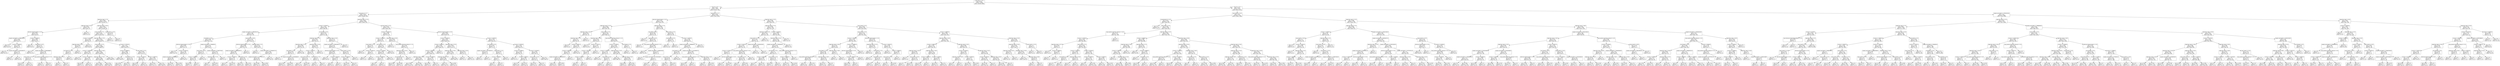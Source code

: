 digraph Tree {
node [shape=box, fontname="helvetica"] ;
edge [fontname="helvetica"] ;
0 [label="age_group <= 2.5\ngini = 0.365\nsamples = 26558\nvalue = [20190, 6368]"] ;
1 [label="hosp_tf <= 0.5\ngini = 0.083\nsamples = 18411\nvalue = [17617, 794]"] ;
0 -> 1 [labeldistance=2.5, labelangle=45, headlabel="True"] ;
2 [label="age_group <= 1.5\ngini = 0.023\nsamples = 16372\nvalue = [16180, 192]"] ;
1 -> 2 ;
3 [label="state_fips_code <= 7.0\ngini = 0.006\nsamples = 12767\nvalue = [12730, 37]"] ;
2 -> 3 ;
4 [label="state_fips_code <= 5.5\ngini = 0.072\nsamples = 452\nvalue = [435, 17]"] ;
3 -> 4 ;
5 [label="ethnicity_Hispanic/Latino <= 0.5\ngini = 0.027\nsamples = 441\nvalue = [435, 6]"] ;
4 -> 5 ;
6 [label="people_vaccinated <= 238957816.0\ngini = 0.006\nsamples = 334\nvalue = [333, 1]"] ;
5 -> 6 ;
7 [label="gini = 0.0\nsamples = 272\nvalue = [272, 0]"] ;
6 -> 7 ;
8 [label="income <= 64440.0\ngini = 0.032\nsamples = 62\nvalue = [61, 1]"] ;
6 -> 8 ;
9 [label="gini = 0.0\nsamples = 47\nvalue = [47, 0]"] ;
8 -> 9 ;
10 [label="people_vaccinated <= 244129024.0\ngini = 0.124\nsamples = 15\nvalue = [14, 1]"] ;
8 -> 10 ;
11 [label="gini = 0.0\nsamples = 1\nvalue = [0, 1]"] ;
10 -> 11 ;
12 [label="gini = 0.0\nsamples = 14\nvalue = [14, 0]"] ;
10 -> 12 ;
13 [label="income <= 61964.0\ngini = 0.089\nsamples = 107\nvalue = [102, 5]"] ;
5 -> 13 ;
14 [label="gini = 0.0\nsamples = 54\nvalue = [54, 0]"] ;
13 -> 14 ;
15 [label="age_group <= 0.5\ngini = 0.171\nsamples = 53\nvalue = [48, 5]"] ;
13 -> 15 ;
16 [label="gini = 0.0\nsamples = 17\nvalue = [17, 0]"] ;
15 -> 16 ;
17 [label="people_vaccinated <= 200020688.0\ngini = 0.239\nsamples = 36\nvalue = [31, 5]"] ;
15 -> 17 ;
18 [label="case_month <= 5.5\ngini = 0.137\nsamples = 27\nvalue = [25, 2]"] ;
17 -> 18 ;
19 [label="gini = 0.375\nsamples = 8\nvalue = [6, 2]"] ;
18 -> 19 ;
20 [label="gini = 0.0\nsamples = 19\nvalue = [19, 0]"] ;
18 -> 20 ;
21 [label="case_positive_specimen_interval <= 1.5\ngini = 0.444\nsamples = 9\nvalue = [6, 3]"] ;
17 -> 21 ;
22 [label="gini = 0.5\nsamples = 6\nvalue = [3, 3]"] ;
21 -> 22 ;
23 [label="gini = 0.0\nsamples = 3\nvalue = [3, 0]"] ;
21 -> 23 ;
24 [label="gini = 0.0\nsamples = 11\nvalue = [0, 11]"] ;
4 -> 24 ;
25 [label="state_fips_code <= 64.0\ngini = 0.003\nsamples = 12315\nvalue = [12295, 20]"] ;
3 -> 25 ;
26 [label="case_month <= 1.5\ngini = 0.003\nsamples = 12312\nvalue = [12293, 19]"] ;
25 -> 26 ;
27 [label="income <= 51786.5\ngini = 0.059\nsamples = 66\nvalue = [64, 2]"] ;
26 -> 27 ;
28 [label="state_fips_code <= 37.5\ngini = 0.444\nsamples = 6\nvalue = [4, 2]"] ;
27 -> 28 ;
29 [label="risk_factor_tf <= 0.5\ngini = 0.32\nsamples = 5\nvalue = [4, 1]"] ;
28 -> 29 ;
30 [label="state_fips_code <= 27.0\ngini = 0.444\nsamples = 3\nvalue = [2, 1]"] ;
29 -> 30 ;
31 [label="gini = 0.0\nsamples = 1\nvalue = [0, 1]"] ;
30 -> 31 ;
32 [label="gini = 0.0\nsamples = 2\nvalue = [2, 0]"] ;
30 -> 32 ;
33 [label="gini = 0.0\nsamples = 2\nvalue = [2, 0]"] ;
29 -> 33 ;
34 [label="gini = 0.0\nsamples = 1\nvalue = [0, 1]"] ;
28 -> 34 ;
35 [label="gini = 0.0\nsamples = 60\nvalue = [60, 0]"] ;
27 -> 35 ;
36 [label="state_fips_code <= 47.5\ngini = 0.003\nsamples = 12246\nvalue = [12229, 17]"] ;
26 -> 36 ;
37 [label="case_month <= 2.5\ngini = 0.002\nsamples = 10664\nvalue = [10655, 9]"] ;
36 -> 37 ;
38 [label="income <= 100382.0\ngini = 0.019\nsamples = 103\nvalue = [102, 1]"] ;
37 -> 38 ;
39 [label="gini = 0.0\nsamples = 79\nvalue = [79, 0]"] ;
38 -> 39 ;
40 [label="income <= 101817.0\ngini = 0.08\nsamples = 24\nvalue = [23, 1]"] ;
38 -> 40 ;
41 [label="gini = 0.219\nsamples = 8\nvalue = [7, 1]"] ;
40 -> 41 ;
42 [label="gini = 0.0\nsamples = 16\nvalue = [16, 0]"] ;
40 -> 42 ;
43 [label="state_fips_code <= 26.5\ngini = 0.002\nsamples = 10561\nvalue = [10553, 8]"] ;
37 -> 43 ;
44 [label="state_fips_code <= 25.5\ngini = 0.004\nsamples = 4099\nvalue = [4091, 8]"] ;
43 -> 44 ;
45 [label="gini = 0.003\nsamples = 3801\nvalue = [3796, 5]"] ;
44 -> 45 ;
46 [label="gini = 0.02\nsamples = 298\nvalue = [295, 3]"] ;
44 -> 46 ;
47 [label="gini = 0.0\nsamples = 6462\nvalue = [6462, 0]"] ;
43 -> 47 ;
48 [label="income <= 57516.0\ngini = 0.01\nsamples = 1582\nvalue = [1574, 8]"] ;
36 -> 48 ;
49 [label="income <= 56884.5\ngini = 0.029\nsamples = 408\nvalue = [402, 6]"] ;
48 -> 49 ;
50 [label="gini = 0.0\nsamples = 359\nvalue = [359, 0]"] ;
49 -> 50 ;
51 [label="case_month <= 17.5\ngini = 0.215\nsamples = 49\nvalue = [43, 6]"] ;
49 -> 51 ;
52 [label="gini = 0.067\nsamples = 29\nvalue = [28, 1]"] ;
51 -> 52 ;
53 [label="gini = 0.375\nsamples = 20\nvalue = [15, 5]"] ;
51 -> 53 ;
54 [label="case_month <= 4.5\ngini = 0.003\nsamples = 1174\nvalue = [1172, 2]"] ;
48 -> 54 ;
55 [label="income <= 62952.0\ngini = 0.032\nsamples = 62\nvalue = [61, 1]"] ;
54 -> 55 ;
56 [label="gini = 0.091\nsamples = 21\nvalue = [20, 1]"] ;
55 -> 56 ;
57 [label="gini = 0.0\nsamples = 41\nvalue = [41, 0]"] ;
55 -> 57 ;
58 [label="income <= 59674.5\ngini = 0.002\nsamples = 1112\nvalue = [1111, 1]"] ;
54 -> 58 ;
59 [label="gini = 0.012\nsamples = 172\nvalue = [171, 1]"] ;
58 -> 59 ;
60 [label="gini = 0.0\nsamples = 940\nvalue = [940, 0]"] ;
58 -> 60 ;
61 [label="case_month <= 17.5\ngini = 0.444\nsamples = 3\nvalue = [2, 1]"] ;
25 -> 61 ;
62 [label="gini = 0.0\nsamples = 2\nvalue = [2, 0]"] ;
61 -> 62 ;
63 [label="gini = 0.0\nsamples = 1\nvalue = [0, 1]"] ;
61 -> 63 ;
64 [label="state_fips_code <= 17.5\ngini = 0.082\nsamples = 3605\nvalue = [3450, 155]"] ;
2 -> 64 ;
65 [label="income <= 63330.5\ngini = 0.251\nsamples = 468\nvalue = [399, 69]"] ;
64 -> 65 ;
66 [label="people_vaccinated <= 188332512.0\ngini = 0.158\nsamples = 358\nvalue = [327, 31]"] ;
65 -> 66 ;
67 [label="race_Black <= 0.5\ngini = 0.088\nsamples = 217\nvalue = [207, 10]"] ;
66 -> 67 ;
68 [label="ethnicity_Hispanic/Latino <= 0.5\ngini = 0.045\nsamples = 175\nvalue = [171, 4]"] ;
67 -> 68 ;
69 [label="gini = 0.0\nsamples = 117\nvalue = [117, 0]"] ;
68 -> 69 ;
70 [label="income <= 51813.0\ngini = 0.128\nsamples = 58\nvalue = [54, 4]"] ;
68 -> 70 ;
71 [label="people_vaccinated <= 29896649.0\ngini = 0.188\nsamples = 38\nvalue = [34, 4]"] ;
70 -> 71 ;
72 [label="gini = 0.087\nsamples = 22\nvalue = [21, 1]"] ;
71 -> 72 ;
73 [label="gini = 0.305\nsamples = 16\nvalue = [13, 3]"] ;
71 -> 73 ;
74 [label="gini = 0.0\nsamples = 20\nvalue = [20, 0]"] ;
70 -> 74 ;
75 [label="people_vaccinated <= 5568356.0\ngini = 0.245\nsamples = 42\nvalue = [36, 6]"] ;
67 -> 75 ;
76 [label="case_month <= 5.5\ngini = 0.137\nsamples = 27\nvalue = [25, 2]"] ;
75 -> 76 ;
77 [label="income <= 58900.5\ngini = 0.219\nsamples = 16\nvalue = [14, 2]"] ;
76 -> 77 ;
78 [label="gini = 0.346\nsamples = 9\nvalue = [7, 2]"] ;
77 -> 78 ;
79 [label="gini = 0.0\nsamples = 7\nvalue = [7, 0]"] ;
77 -> 79 ;
80 [label="gini = 0.0\nsamples = 11\nvalue = [11, 0]"] ;
76 -> 80 ;
81 [label="people_vaccinated <= 43057728.0\ngini = 0.391\nsamples = 15\nvalue = [11, 4]"] ;
75 -> 81 ;
82 [label="state_fips_code <= 3.0\ngini = 0.5\nsamples = 8\nvalue = [4, 4]"] ;
81 -> 82 ;
83 [label="gini = 0.0\nsamples = 2\nvalue = [0, 2]"] ;
82 -> 83 ;
84 [label="gini = 0.444\nsamples = 6\nvalue = [4, 2]"] ;
82 -> 84 ;
85 [label="gini = 0.0\nsamples = 7\nvalue = [7, 0]"] ;
81 -> 85 ;
86 [label="case_month <= 19.0\ngini = 0.254\nsamples = 141\nvalue = [120, 21]"] ;
66 -> 86 ;
87 [label="ethnicity_Hispanic/Latino <= 0.5\ngini = 0.469\nsamples = 40\nvalue = [25, 15]"] ;
86 -> 87 ;
88 [label="people_vaccinated <= 200018432.0\ngini = 0.498\nsamples = 32\nvalue = [17, 15]"] ;
87 -> 88 ;
89 [label="income <= 52967.0\ngini = 0.375\nsamples = 12\nvalue = [9, 3]"] ;
88 -> 89 ;
90 [label="gini = 0.5\nsamples = 4\nvalue = [2, 2]"] ;
89 -> 90 ;
91 [label="gini = 0.219\nsamples = 8\nvalue = [7, 1]"] ;
89 -> 91 ;
92 [label="sex_Female <= 0.5\ngini = 0.48\nsamples = 20\nvalue = [8, 12]"] ;
88 -> 92 ;
93 [label="gini = 0.32\nsamples = 10\nvalue = [2, 8]"] ;
92 -> 93 ;
94 [label="gini = 0.48\nsamples = 10\nvalue = [6, 4]"] ;
92 -> 94 ;
95 [label="gini = 0.0\nsamples = 8\nvalue = [8, 0]"] ;
87 -> 95 ;
96 [label="state_fips_code <= 2.5\ngini = 0.112\nsamples = 101\nvalue = [95, 6]"] ;
86 -> 96 ;
97 [label="gini = 0.0\nsamples = 1\nvalue = [0, 1]"] ;
96 -> 97 ;
98 [label="people_vaccinated <= 252830712.0\ngini = 0.095\nsamples = 100\nvalue = [95, 5]"] ;
96 -> 98 ;
99 [label="people_vaccinated <= 247776712.0\ngini = 0.158\nsamples = 58\nvalue = [53, 5]"] ;
98 -> 99 ;
100 [label="gini = 0.059\nsamples = 33\nvalue = [32, 1]"] ;
99 -> 100 ;
101 [label="gini = 0.269\nsamples = 25\nvalue = [21, 4]"] ;
99 -> 101 ;
102 [label="gini = 0.0\nsamples = 42\nvalue = [42, 0]"] ;
98 -> 102 ;
103 [label="sex_Female <= 0.5\ngini = 0.452\nsamples = 110\nvalue = [72, 38]"] ;
65 -> 103 ;
104 [label="state_fips_code <= 7.0\ngini = 0.497\nsamples = 67\nvalue = [36, 31]"] ;
103 -> 104 ;
105 [label="state_fips_code <= 5.5\ngini = 0.469\nsamples = 40\nvalue = [15, 25]"] ;
104 -> 105 ;
106 [label="race_White <= 0.5\ngini = 0.434\nsamples = 22\nvalue = [15, 7]"] ;
105 -> 106 ;
107 [label="gini = 0.0\nsamples = 2\nvalue = [0, 2]"] ;
106 -> 107 ;
108 [label="people_vaccinated <= 118349838.0\ngini = 0.375\nsamples = 20\nvalue = [15, 5]"] ;
106 -> 108 ;
109 [label="gini = 0.165\nsamples = 11\nvalue = [10, 1]"] ;
108 -> 109 ;
110 [label="gini = 0.494\nsamples = 9\nvalue = [5, 4]"] ;
108 -> 110 ;
111 [label="gini = 0.0\nsamples = 18\nvalue = [0, 18]"] ;
105 -> 111 ;
112 [label="state_fips_code <= 16.5\ngini = 0.346\nsamples = 27\nvalue = [21, 6]"] ;
104 -> 112 ;
113 [label="income <= 91032.5\ngini = 0.219\nsamples = 24\nvalue = [21, 3]"] ;
112 -> 113 ;
114 [label="case_month <= 17.0\ngini = 0.165\nsamples = 22\nvalue = [20, 2]"] ;
113 -> 114 ;
115 [label="gini = 0.0\nsamples = 13\nvalue = [13, 0]"] ;
114 -> 115 ;
116 [label="gini = 0.346\nsamples = 9\nvalue = [7, 2]"] ;
114 -> 116 ;
117 [label="case_month <= 3.0\ngini = 0.5\nsamples = 2\nvalue = [1, 1]"] ;
113 -> 117 ;
118 [label="gini = 0.0\nsamples = 1\nvalue = [0, 1]"] ;
117 -> 118 ;
119 [label="gini = 0.0\nsamples = 1\nvalue = [1, 0]"] ;
117 -> 119 ;
120 [label="gini = 0.0\nsamples = 3\nvalue = [0, 3]"] ;
112 -> 120 ;
121 [label="state_fips_code <= 16.5\ngini = 0.273\nsamples = 43\nvalue = [36, 7]"] ;
103 -> 121 ;
122 [label="people_vaccinated <= 200018432.0\ngini = 0.214\nsamples = 41\nvalue = [36, 5]"] ;
121 -> 122 ;
123 [label="ethnicity_Hispanic/Latino <= 0.5\ngini = 0.067\nsamples = 29\nvalue = [28, 1]"] ;
122 -> 123 ;
124 [label="gini = 0.0\nsamples = 23\nvalue = [23, 0]"] ;
123 -> 124 ;
125 [label="income <= 66256.0\ngini = 0.278\nsamples = 6\nvalue = [5, 1]"] ;
123 -> 125 ;
126 [label="gini = 0.0\nsamples = 4\nvalue = [4, 0]"] ;
125 -> 126 ;
127 [label="gini = 0.5\nsamples = 2\nvalue = [1, 1]"] ;
125 -> 127 ;
128 [label="case_month <= 23.0\ngini = 0.444\nsamples = 12\nvalue = [8, 4]"] ;
122 -> 128 ;
129 [label="income <= 68364.0\ngini = 0.49\nsamples = 7\nvalue = [3, 4]"] ;
128 -> 129 ;
130 [label="gini = 0.444\nsamples = 6\nvalue = [2, 4]"] ;
129 -> 130 ;
131 [label="gini = 0.0\nsamples = 1\nvalue = [1, 0]"] ;
129 -> 131 ;
132 [label="gini = 0.0\nsamples = 5\nvalue = [5, 0]"] ;
128 -> 132 ;
133 [label="gini = 0.0\nsamples = 2\nvalue = [0, 2]"] ;
121 -> 133 ;
134 [label="case_month <= 2.5\ngini = 0.053\nsamples = 3137\nvalue = [3051, 86]"] ;
64 -> 134 ;
135 [label="income <= 100914.5\ngini = 0.259\nsamples = 85\nvalue = [72, 13]"] ;
134 -> 135 ;
136 [label="income <= 51666.0\ngini = 0.123\nsamples = 61\nvalue = [57, 4]"] ;
135 -> 136 ;
137 [label="case_month <= 1.5\ngini = 0.375\nsamples = 12\nvalue = [9, 3]"] ;
136 -> 137 ;
138 [label="gini = 0.0\nsamples = 6\nvalue = [6, 0]"] ;
137 -> 138 ;
139 [label="income <= 49422.5\ngini = 0.5\nsamples = 6\nvalue = [3, 3]"] ;
137 -> 139 ;
140 [label="gini = 0.0\nsamples = 3\nvalue = [3, 0]"] ;
139 -> 140 ;
141 [label="gini = 0.0\nsamples = 3\nvalue = [0, 3]"] ;
139 -> 141 ;
142 [label="sex_Female <= 0.5\ngini = 0.04\nsamples = 49\nvalue = [48, 1]"] ;
136 -> 142 ;
143 [label="income <= 70438.5\ngini = 0.095\nsamples = 20\nvalue = [19, 1]"] ;
142 -> 143 ;
144 [label="income <= 68694.0\ngini = 0.18\nsamples = 10\nvalue = [9, 1]"] ;
143 -> 144 ;
145 [label="gini = 0.0\nsamples = 9\nvalue = [9, 0]"] ;
144 -> 145 ;
146 [label="gini = 0.0\nsamples = 1\nvalue = [0, 1]"] ;
144 -> 146 ;
147 [label="gini = 0.0\nsamples = 10\nvalue = [10, 0]"] ;
143 -> 147 ;
148 [label="gini = 0.0\nsamples = 29\nvalue = [29, 0]"] ;
142 -> 148 ;
149 [label="state_fips_code <= 30.5\ngini = 0.469\nsamples = 24\nvalue = [15, 9]"] ;
135 -> 149 ;
150 [label="gini = 0.0\nsamples = 3\nvalue = [3, 0]"] ;
149 -> 150 ;
151 [label="case_positive_specimen_interval <= 1.0\ngini = 0.49\nsamples = 21\nvalue = [12, 9]"] ;
149 -> 151 ;
152 [label="state_fips_code <= 43.5\ngini = 0.495\nsamples = 20\nvalue = [11, 9]"] ;
151 -> 152 ;
153 [label="sex_Female <= 0.5\ngini = 0.499\nsamples = 19\nvalue = [10, 9]"] ;
152 -> 153 ;
154 [label="gini = 0.496\nsamples = 11\nvalue = [5, 6]"] ;
153 -> 154 ;
155 [label="gini = 0.469\nsamples = 8\nvalue = [5, 3]"] ;
153 -> 155 ;
156 [label="gini = 0.0\nsamples = 1\nvalue = [1, 0]"] ;
152 -> 156 ;
157 [label="gini = 0.0\nsamples = 1\nvalue = [1, 0]"] ;
151 -> 157 ;
158 [label="ethnicity_Hispanic/Latino <= 0.5\ngini = 0.047\nsamples = 3052\nvalue = [2979, 73]"] ;
134 -> 158 ;
159 [label="income <= 63405.0\ngini = 0.037\nsamples = 2877\nvalue = [2823, 54]"] ;
158 -> 159 ;
160 [label="income <= 63363.5\ngini = 0.059\nsamples = 1702\nvalue = [1650, 52]"] ;
159 -> 160 ;
161 [label="income <= 62825.0\ngini = 0.058\nsamples = 1701\nvalue = [1650, 51]"] ;
160 -> 161 ;
162 [label="state_fips_code <= 38.0\ngini = 0.054\nsamples = 1677\nvalue = [1630, 47]"] ;
161 -> 162 ;
163 [label="gini = 0.036\nsamples = 1154\nvalue = [1133, 21]"] ;
162 -> 163 ;
164 [label="gini = 0.094\nsamples = 523\nvalue = [497, 26]"] ;
162 -> 164 ;
165 [label="income <= 62903.5\ngini = 0.278\nsamples = 24\nvalue = [20, 4]"] ;
161 -> 165 ;
166 [label="gini = 0.494\nsamples = 9\nvalue = [5, 4]"] ;
165 -> 166 ;
167 [label="gini = 0.0\nsamples = 15\nvalue = [15, 0]"] ;
165 -> 167 ;
168 [label="gini = 0.0\nsamples = 1\nvalue = [0, 1]"] ;
160 -> 168 ;
169 [label="state_fips_code <= 52.0\ngini = 0.003\nsamples = 1175\nvalue = [1173, 2]"] ;
159 -> 169 ;
170 [label="state_fips_code <= 26.5\ngini = 0.002\nsamples = 1163\nvalue = [1162, 1]"] ;
169 -> 170 ;
171 [label="state_fips_code <= 25.5\ngini = 0.008\nsamples = 259\nvalue = [258, 1]"] ;
170 -> 171 ;
172 [label="gini = 0.0\nsamples = 237\nvalue = [237, 0]"] ;
171 -> 172 ;
173 [label="gini = 0.087\nsamples = 22\nvalue = [21, 1]"] ;
171 -> 173 ;
174 [label="gini = 0.0\nsamples = 904\nvalue = [904, 0]"] ;
170 -> 174 ;
175 [label="state_fips_code <= 54.0\ngini = 0.153\nsamples = 12\nvalue = [11, 1]"] ;
169 -> 175 ;
176 [label="gini = 0.0\nsamples = 1\nvalue = [0, 1]"] ;
175 -> 176 ;
177 [label="gini = 0.0\nsamples = 11\nvalue = [11, 0]"] ;
175 -> 177 ;
178 [label="income <= 40759.5\ngini = 0.194\nsamples = 175\nvalue = [156, 19]"] ;
158 -> 178 ;
179 [label="sex_Female <= 0.5\ngini = 0.497\nsamples = 13\nvalue = [7, 6]"] ;
178 -> 179 ;
180 [label="people_vaccinated <= 17730243.5\ngini = 0.278\nsamples = 6\nvalue = [1, 5]"] ;
179 -> 180 ;
181 [label="gini = 0.0\nsamples = 5\nvalue = [0, 5]"] ;
180 -> 181 ;
182 [label="gini = 0.0\nsamples = 1\nvalue = [1, 0]"] ;
180 -> 182 ;
183 [label="case_month <= 5.5\ngini = 0.245\nsamples = 7\nvalue = [6, 1]"] ;
179 -> 183 ;
184 [label="income <= 39386.0\ngini = 0.5\nsamples = 2\nvalue = [1, 1]"] ;
183 -> 184 ;
185 [label="gini = 0.0\nsamples = 1\nvalue = [1, 0]"] ;
184 -> 185 ;
186 [label="gini = 0.0\nsamples = 1\nvalue = [0, 1]"] ;
184 -> 186 ;
187 [label="gini = 0.0\nsamples = 5\nvalue = [5, 0]"] ;
183 -> 187 ;
188 [label="income <= 59736.0\ngini = 0.148\nsamples = 162\nvalue = [149, 13]"] ;
178 -> 188 ;
189 [label="income <= 57089.0\ngini = 0.278\nsamples = 66\nvalue = [55, 11]"] ;
188 -> 189 ;
190 [label="gini = 0.0\nsamples = 27\nvalue = [27, 0]"] ;
189 -> 190 ;
191 [label="income <= 58065.5\ngini = 0.405\nsamples = 39\nvalue = [28, 11]"] ;
189 -> 191 ;
192 [label="gini = 0.5\nsamples = 16\nvalue = [8, 8]"] ;
191 -> 192 ;
193 [label="gini = 0.227\nsamples = 23\nvalue = [20, 3]"] ;
191 -> 193 ;
194 [label="income <= 62339.0\ngini = 0.041\nsamples = 96\nvalue = [94, 2]"] ;
188 -> 194 ;
195 [label="case_month <= 12.5\ngini = 0.137\nsamples = 27\nvalue = [25, 2]"] ;
194 -> 195 ;
196 [label="gini = 0.231\nsamples = 15\nvalue = [13, 2]"] ;
195 -> 196 ;
197 [label="gini = 0.0\nsamples = 12\nvalue = [12, 0]"] ;
195 -> 197 ;
198 [label="gini = 0.0\nsamples = 69\nvalue = [69, 0]"] ;
194 -> 198 ;
199 [label="age_group <= 1.5\ngini = 0.416\nsamples = 2039\nvalue = [1437, 602]"] ;
1 -> 199 ;
200 [label="ethnicity_Hispanic/Latino <= 0.5\ngini = 0.157\nsamples = 1106\nvalue = [1011, 95]"] ;
199 -> 200 ;
201 [label="state_fips_code <= 17.5\ngini = 0.058\nsamples = 966\nvalue = [937, 29]"] ;
200 -> 201 ;
202 [label="state_fips_code <= 16.5\ngini = 0.324\nsamples = 59\nvalue = [47, 12]"] ;
201 -> 202 ;
203 [label="state_fips_code <= 2.5\ngini = 0.27\nsamples = 56\nvalue = [47, 9]"] ;
202 -> 203 ;
204 [label="gini = 0.0\nsamples = 2\nvalue = [0, 2]"] ;
203 -> 204 ;
205 [label="income <= 68411.5\ngini = 0.226\nsamples = 54\nvalue = [47, 7]"] ;
203 -> 205 ;
206 [label="income <= 66256.0\ngini = 0.342\nsamples = 32\nvalue = [25, 7]"] ;
205 -> 206 ;
207 [label="people_vaccinated <= 188359416.0\ngini = 0.312\nsamples = 31\nvalue = [25, 6]"] ;
206 -> 207 ;
208 [label="gini = 0.18\nsamples = 20\nvalue = [18, 2]"] ;
207 -> 208 ;
209 [label="gini = 0.463\nsamples = 11\nvalue = [7, 4]"] ;
207 -> 209 ;
210 [label="gini = 0.0\nsamples = 1\nvalue = [0, 1]"] ;
206 -> 210 ;
211 [label="gini = 0.0\nsamples = 22\nvalue = [22, 0]"] ;
205 -> 211 ;
212 [label="gini = 0.0\nsamples = 3\nvalue = [0, 3]"] ;
202 -> 212 ;
213 [label="case_month <= 2.5\ngini = 0.037\nsamples = 907\nvalue = [890, 17]"] ;
201 -> 213 ;
214 [label="state_fips_code <= 35.0\ngini = 0.426\nsamples = 26\nvalue = [18, 8]"] ;
213 -> 214 ;
215 [label="gini = 0.0\nsamples = 15\nvalue = [15, 0]"] ;
214 -> 215 ;
216 [label="income <= 71571.5\ngini = 0.397\nsamples = 11\nvalue = [3, 8]"] ;
214 -> 216 ;
217 [label="income <= 59176.0\ngini = 0.198\nsamples = 9\nvalue = [1, 8]"] ;
216 -> 217 ;
218 [label="income <= 54734.0\ngini = 0.375\nsamples = 4\nvalue = [1, 3]"] ;
217 -> 218 ;
219 [label="gini = 0.0\nsamples = 3\nvalue = [0, 3]"] ;
218 -> 219 ;
220 [label="gini = 0.0\nsamples = 1\nvalue = [1, 0]"] ;
218 -> 220 ;
221 [label="gini = 0.0\nsamples = 5\nvalue = [0, 5]"] ;
217 -> 221 ;
222 [label="gini = 0.0\nsamples = 2\nvalue = [2, 0]"] ;
216 -> 222 ;
223 [label="case_positive_specimen_interval <= 2.5\ngini = 0.02\nsamples = 881\nvalue = [872, 9]"] ;
213 -> 223 ;
224 [label="income <= 47399.5\ngini = 0.018\nsamples = 879\nvalue = [871, 8]"] ;
223 -> 224 ;
225 [label="income <= 47091.0\ngini = 0.219\nsamples = 16\nvalue = [14, 2]"] ;
224 -> 225 ;
226 [label="gini = 0.0\nsamples = 13\nvalue = [13, 0]"] ;
225 -> 226 ;
227 [label="case_month <= 9.0\ngini = 0.444\nsamples = 3\nvalue = [1, 2]"] ;
225 -> 227 ;
228 [label="gini = 0.0\nsamples = 1\nvalue = [1, 0]"] ;
227 -> 228 ;
229 [label="gini = 0.0\nsamples = 2\nvalue = [0, 2]"] ;
227 -> 229 ;
230 [label="state_fips_code <= 31.0\ngini = 0.014\nsamples = 863\nvalue = [857, 6]"] ;
224 -> 230 ;
231 [label="gini = 0.0\nsamples = 687\nvalue = [687, 0]"] ;
230 -> 231 ;
232 [label="state_fips_code <= 32.5\ngini = 0.066\nsamples = 176\nvalue = [170, 6]"] ;
230 -> 232 ;
233 [label="gini = 0.494\nsamples = 9\nvalue = [4, 5]"] ;
232 -> 233 ;
234 [label="gini = 0.012\nsamples = 167\nvalue = [166, 1]"] ;
232 -> 234 ;
235 [label="sex_Female <= 0.5\ngini = 0.5\nsamples = 2\nvalue = [1, 1]"] ;
223 -> 235 ;
236 [label="gini = 0.0\nsamples = 1\nvalue = [0, 1]"] ;
235 -> 236 ;
237 [label="gini = 0.0\nsamples = 1\nvalue = [1, 0]"] ;
235 -> 237 ;
238 [label="state_fips_code <= 7.0\ngini = 0.498\nsamples = 140\nvalue = [74, 66]"] ;
200 -> 238 ;
239 [label="race_White <= 0.5\ngini = 0.188\nsamples = 38\nvalue = [4, 34]"] ;
238 -> 239 ;
240 [label="gini = 0.0\nsamples = 2\nvalue = [2, 0]"] ;
239 -> 240 ;
241 [label="age_group <= 0.5\ngini = 0.105\nsamples = 36\nvalue = [2, 34]"] ;
239 -> 241 ;
242 [label="gini = 0.0\nsamples = 1\nvalue = [1, 0]"] ;
241 -> 242 ;
243 [label="case_positive_specimen_interval <= 2.5\ngini = 0.056\nsamples = 35\nvalue = [1, 34]"] ;
241 -> 243 ;
244 [label="gini = 0.0\nsamples = 31\nvalue = [0, 31]"] ;
243 -> 244 ;
245 [label="people_vaccinated <= 96593728.0\ngini = 0.375\nsamples = 4\nvalue = [1, 3]"] ;
243 -> 245 ;
246 [label="gini = 0.0\nsamples = 2\nvalue = [0, 2]"] ;
245 -> 246 ;
247 [label="people_vaccinated <= 222342408.0\ngini = 0.5\nsamples = 2\nvalue = [1, 1]"] ;
245 -> 247 ;
248 [label="gini = 0.0\nsamples = 1\nvalue = [1, 0]"] ;
247 -> 248 ;
249 [label="gini = 0.0\nsamples = 1\nvalue = [0, 1]"] ;
247 -> 249 ;
250 [label="case_month <= 2.5\ngini = 0.431\nsamples = 102\nvalue = [70, 32]"] ;
238 -> 250 ;
251 [label="sex_Female <= 0.5\ngini = 0.26\nsamples = 13\nvalue = [2, 11]"] ;
250 -> 251 ;
252 [label="gini = 0.0\nsamples = 11\nvalue = [0, 11]"] ;
251 -> 252 ;
253 [label="gini = 0.0\nsamples = 2\nvalue = [2, 0]"] ;
251 -> 253 ;
254 [label="income <= 64781.5\ngini = 0.361\nsamples = 89\nvalue = [68, 21]"] ;
250 -> 254 ;
255 [label="people_vaccinated <= 29896649.0\ngini = 0.465\nsamples = 57\nvalue = [36, 21]"] ;
254 -> 255 ;
256 [label="sex_Female <= 0.5\ngini = 0.269\nsamples = 25\nvalue = [21, 4]"] ;
255 -> 256 ;
257 [label="case_month <= 7.0\ngini = 0.494\nsamples = 9\nvalue = [5, 4]"] ;
256 -> 257 ;
258 [label="gini = 0.32\nsamples = 5\nvalue = [4, 1]"] ;
257 -> 258 ;
259 [label="gini = 0.375\nsamples = 4\nvalue = [1, 3]"] ;
257 -> 259 ;
260 [label="gini = 0.0\nsamples = 16\nvalue = [16, 0]"] ;
256 -> 260 ;
261 [label="people_vaccinated <= 211078672.0\ngini = 0.498\nsamples = 32\nvalue = [15, 17]"] ;
255 -> 261 ;
262 [label="case_positive_specimen_interval <= 0.5\ngini = 0.388\nsamples = 19\nvalue = [5, 14]"] ;
261 -> 262 ;
263 [label="gini = 0.415\nsamples = 17\nvalue = [5, 12]"] ;
262 -> 263 ;
264 [label="gini = 0.0\nsamples = 2\nvalue = [0, 2]"] ;
262 -> 264 ;
265 [label="state_fips_code <= 22.0\ngini = 0.355\nsamples = 13\nvalue = [10, 3]"] ;
261 -> 265 ;
266 [label="gini = 0.0\nsamples = 2\nvalue = [0, 2]"] ;
265 -> 266 ;
267 [label="gini = 0.165\nsamples = 11\nvalue = [10, 1]"] ;
265 -> 267 ;
268 [label="gini = 0.0\nsamples = 32\nvalue = [32, 0]"] ;
254 -> 268 ;
269 [label="state_fips_code <= 17.5\ngini = 0.496\nsamples = 933\nvalue = [426, 507]"] ;
199 -> 269 ;
270 [label="state_fips_code <= 7.0\ngini = 0.269\nsamples = 294\nvalue = [47, 247]"] ;
269 -> 270 ;
271 [label="state_fips_code <= 4.5\ngini = 0.138\nsamples = 174\nvalue = [13, 161]"] ;
270 -> 271 ;
272 [label="case_month <= 17.5\ngini = 0.352\nsamples = 57\nvalue = [13, 44]"] ;
271 -> 272 ;
273 [label="income <= 61321.0\ngini = 0.457\nsamples = 34\nvalue = [12, 22]"] ;
272 -> 273 ;
274 [label="income <= 41795.5\ngini = 0.375\nsamples = 8\nvalue = [6, 2]"] ;
273 -> 274 ;
275 [label="gini = 0.0\nsamples = 1\nvalue = [0, 1]"] ;
274 -> 275 ;
276 [label="ethnicity_Hispanic/Latino <= 0.5\ngini = 0.245\nsamples = 7\nvalue = [6, 1]"] ;
274 -> 276 ;
277 [label="gini = 0.0\nsamples = 4\nvalue = [4, 0]"] ;
276 -> 277 ;
278 [label="gini = 0.444\nsamples = 3\nvalue = [2, 1]"] ;
276 -> 278 ;
279 [label="case_positive_specimen_interval <= 0.5\ngini = 0.355\nsamples = 26\nvalue = [6, 20]"] ;
273 -> 279 ;
280 [label="race_White <= 0.5\ngini = 0.469\nsamples = 16\nvalue = [6, 10]"] ;
279 -> 280 ;
281 [label="gini = 0.0\nsamples = 1\nvalue = [1, 0]"] ;
280 -> 281 ;
282 [label="gini = 0.444\nsamples = 15\nvalue = [5, 10]"] ;
280 -> 282 ;
283 [label="gini = 0.0\nsamples = 10\nvalue = [0, 10]"] ;
279 -> 283 ;
284 [label="people_vaccinated <= 255016128.0\ngini = 0.083\nsamples = 23\nvalue = [1, 22]"] ;
272 -> 284 ;
285 [label="gini = 0.0\nsamples = 22\nvalue = [0, 22]"] ;
284 -> 285 ;
286 [label="gini = 0.0\nsamples = 1\nvalue = [1, 0]"] ;
284 -> 286 ;
287 [label="gini = 0.0\nsamples = 117\nvalue = [0, 117]"] ;
271 -> 287 ;
288 [label="income <= 82496.0\ngini = 0.406\nsamples = 120\nvalue = [34, 86]"] ;
270 -> 288 ;
289 [label="state_fips_code <= 16.5\ngini = 0.333\nsamples = 109\nvalue = [23, 86]"] ;
288 -> 289 ;
290 [label="people_vaccinated <= 173602064.0\ngini = 0.416\nsamples = 78\nvalue = [23, 55]"] ;
289 -> 290 ;
291 [label="sex_Female <= 0.5\ngini = 0.5\nsamples = 33\nvalue = [16, 17]"] ;
290 -> 291 ;
292 [label="income <= 50420.5\ngini = 0.408\nsamples = 21\nvalue = [6, 15]"] ;
291 -> 292 ;
293 [label="gini = 0.0\nsamples = 1\nvalue = [1, 0]"] ;
292 -> 293 ;
294 [label="gini = 0.375\nsamples = 20\nvalue = [5, 15]"] ;
292 -> 294 ;
295 [label="case_month <= 3.5\ngini = 0.278\nsamples = 12\nvalue = [10, 2]"] ;
291 -> 295 ;
296 [label="gini = 0.444\nsamples = 3\nvalue = [1, 2]"] ;
295 -> 296 ;
297 [label="gini = 0.0\nsamples = 9\nvalue = [9, 0]"] ;
295 -> 297 ;
298 [label="case_positive_specimen_interval <= 1.5\ngini = 0.263\nsamples = 45\nvalue = [7, 38]"] ;
290 -> 298 ;
299 [label="income <= 58900.5\ngini = 0.236\nsamples = 44\nvalue = [6, 38]"] ;
298 -> 299 ;
300 [label="gini = 0.157\nsamples = 35\nvalue = [3, 32]"] ;
299 -> 300 ;
301 [label="gini = 0.444\nsamples = 9\nvalue = [3, 6]"] ;
299 -> 301 ;
302 [label="gini = 0.0\nsamples = 1\nvalue = [1, 0]"] ;
298 -> 302 ;
303 [label="gini = 0.0\nsamples = 31\nvalue = [0, 31]"] ;
289 -> 303 ;
304 [label="gini = 0.0\nsamples = 11\nvalue = [11, 0]"] ;
288 -> 304 ;
305 [label="case_month <= 5.5\ngini = 0.483\nsamples = 639\nvalue = [379, 260]"] ;
269 -> 305 ;
306 [label="case_month <= 2.5\ngini = 0.311\nsamples = 156\nvalue = [30, 126]"] ;
305 -> 306 ;
307 [label="income <= 70298.5\ngini = 0.231\nsamples = 120\nvalue = [16, 104]"] ;
306 -> 307 ;
308 [label="state_fips_code <= 45.0\ngini = 0.123\nsamples = 91\nvalue = [6, 85]"] ;
307 -> 308 ;
309 [label="race_White <= 0.5\ngini = 0.106\nsamples = 89\nvalue = [5, 84]"] ;
308 -> 309 ;
310 [label="case_positive_specimen_interval <= 0.5\ngini = 0.058\nsamples = 67\nvalue = [2, 65]"] ;
309 -> 310 ;
311 [label="gini = 0.0\nsamples = 54\nvalue = [0, 54]"] ;
310 -> 311 ;
312 [label="gini = 0.26\nsamples = 13\nvalue = [2, 11]"] ;
310 -> 312 ;
313 [label="state_fips_code <= 36.5\ngini = 0.236\nsamples = 22\nvalue = [3, 19]"] ;
309 -> 313 ;
314 [label="gini = 0.172\nsamples = 21\nvalue = [2, 19]"] ;
313 -> 314 ;
315 [label="gini = 0.0\nsamples = 1\nvalue = [1, 0]"] ;
313 -> 315 ;
316 [label="state_fips_code <= 49.5\ngini = 0.5\nsamples = 2\nvalue = [1, 1]"] ;
308 -> 316 ;
317 [label="gini = 0.0\nsamples = 1\nvalue = [1, 0]"] ;
316 -> 317 ;
318 [label="gini = 0.0\nsamples = 1\nvalue = [0, 1]"] ;
316 -> 318 ;
319 [label="income <= 108991.0\ngini = 0.452\nsamples = 29\nvalue = [10, 19]"] ;
307 -> 319 ;
320 [label="ethnicity_Hispanic/Latino <= 0.5\ngini = 0.417\nsamples = 27\nvalue = [8, 19]"] ;
319 -> 320 ;
321 [label="income <= 99658.5\ngini = 0.463\nsamples = 22\nvalue = [8, 14]"] ;
320 -> 321 ;
322 [label="gini = 0.498\nsamples = 17\nvalue = [8, 9]"] ;
321 -> 322 ;
323 [label="gini = 0.0\nsamples = 5\nvalue = [0, 5]"] ;
321 -> 323 ;
324 [label="gini = 0.0\nsamples = 5\nvalue = [0, 5]"] ;
320 -> 324 ;
325 [label="gini = 0.0\nsamples = 2\nvalue = [2, 0]"] ;
319 -> 325 ;
326 [label="ethnicity_Hispanic/Latino <= 0.5\ngini = 0.475\nsamples = 36\nvalue = [14, 22]"] ;
306 -> 326 ;
327 [label="state_fips_code <= 27.5\ngini = 0.444\nsamples = 18\nvalue = [12, 6]"] ;
326 -> 327 ;
328 [label="gini = 0.0\nsamples = 6\nvalue = [6, 0]"] ;
327 -> 328 ;
329 [label="case_month <= 3.5\ngini = 0.5\nsamples = 12\nvalue = [6, 6]"] ;
327 -> 329 ;
330 [label="gini = 0.0\nsamples = 3\nvalue = [0, 3]"] ;
329 -> 330 ;
331 [label="race_Black <= 0.5\ngini = 0.444\nsamples = 9\nvalue = [6, 3]"] ;
329 -> 331 ;
332 [label="gini = 0.0\nsamples = 4\nvalue = [4, 0]"] ;
331 -> 332 ;
333 [label="gini = 0.48\nsamples = 5\nvalue = [2, 3]"] ;
331 -> 333 ;
334 [label="income <= 59473.5\ngini = 0.198\nsamples = 18\nvalue = [2, 16]"] ;
326 -> 334 ;
335 [label="gini = 0.0\nsamples = 9\nvalue = [0, 9]"] ;
334 -> 335 ;
336 [label="income <= 60656.0\ngini = 0.346\nsamples = 9\nvalue = [2, 7]"] ;
334 -> 336 ;
337 [label="case_month <= 4.5\ngini = 0.48\nsamples = 5\nvalue = [2, 3]"] ;
336 -> 337 ;
338 [label="gini = 0.0\nsamples = 2\nvalue = [0, 2]"] ;
337 -> 338 ;
339 [label="gini = 0.444\nsamples = 3\nvalue = [2, 1]"] ;
337 -> 339 ;
340 [label="gini = 0.0\nsamples = 4\nvalue = [0, 4]"] ;
336 -> 340 ;
341 [label="income <= 68693.0\ngini = 0.401\nsamples = 483\nvalue = [349, 134]"] ;
305 -> 341 ;
342 [label="state_fips_code <= 28.0\ngini = 0.476\nsamples = 330\nvalue = [201, 129]"] ;
341 -> 342 ;
343 [label="income <= 48597.5\ngini = 0.255\nsamples = 120\nvalue = [102, 18]"] ;
342 -> 343 ;
344 [label="state_fips_code <= 23.5\ngini = 0.408\nsamples = 14\nvalue = [4, 10]"] ;
343 -> 344 ;
345 [label="gini = 0.0\nsamples = 1\nvalue = [1, 0]"] ;
344 -> 345 ;
346 [label="case_month <= 10.5\ngini = 0.355\nsamples = 13\nvalue = [3, 10]"] ;
344 -> 346 ;
347 [label="gini = 0.0\nsamples = 1\nvalue = [1, 0]"] ;
346 -> 347 ;
348 [label="gini = 0.278\nsamples = 12\nvalue = [2, 10]"] ;
346 -> 348 ;
349 [label="state_fips_code <= 26.5\ngini = 0.14\nsamples = 106\nvalue = [98, 8]"] ;
343 -> 349 ;
350 [label="income <= 62954.0\ngini = 0.375\nsamples = 28\nvalue = [21, 7]"] ;
349 -> 350 ;
351 [label="gini = 0.311\nsamples = 26\nvalue = [21, 5]"] ;
350 -> 351 ;
352 [label="gini = 0.0\nsamples = 2\nvalue = [0, 2]"] ;
350 -> 352 ;
353 [label="income <= 52466.0\ngini = 0.025\nsamples = 78\nvalue = [77, 1]"] ;
349 -> 353 ;
354 [label="gini = 0.077\nsamples = 25\nvalue = [24, 1]"] ;
353 -> 354 ;
355 [label="gini = 0.0\nsamples = 53\nvalue = [53, 0]"] ;
353 -> 355 ;
356 [label="state_fips_code <= 32.5\ngini = 0.498\nsamples = 210\nvalue = [99, 111]"] ;
342 -> 356 ;
357 [label="income <= 53240.5\ngini = 0.239\nsamples = 36\nvalue = [5, 31]"] ;
356 -> 357 ;
358 [label="state_fips_code <= 29.5\ngini = 0.5\nsamples = 4\nvalue = [2, 2]"] ;
357 -> 358 ;
359 [label="gini = 0.0\nsamples = 2\nvalue = [0, 2]"] ;
358 -> 359 ;
360 [label="gini = 0.0\nsamples = 2\nvalue = [2, 0]"] ;
358 -> 360 ;
361 [label="income <= 60302.0\ngini = 0.17\nsamples = 32\nvalue = [3, 29]"] ;
357 -> 361 ;
362 [label="gini = 0.128\nsamples = 29\nvalue = [2, 27]"] ;
361 -> 362 ;
363 [label="gini = 0.444\nsamples = 3\nvalue = [1, 2]"] ;
361 -> 363 ;
364 [label="state_fips_code <= 41.5\ngini = 0.497\nsamples = 174\nvalue = [94, 80]"] ;
356 -> 364 ;
365 [label="income <= 68344.0\ngini = 0.437\nsamples = 96\nvalue = [65, 31]"] ;
364 -> 365 ;
366 [label="gini = 0.378\nsamples = 87\nvalue = [65, 22]"] ;
365 -> 366 ;
367 [label="gini = 0.0\nsamples = 9\nvalue = [0, 9]"] ;
365 -> 367 ;
368 [label="state_fips_code <= 63.5\ngini = 0.467\nsamples = 78\nvalue = [29, 49]"] ;
364 -> 368 ;
369 [label="gini = 0.487\nsamples = 69\nvalue = [29, 40]"] ;
368 -> 369 ;
370 [label="gini = 0.0\nsamples = 9\nvalue = [0, 9]"] ;
368 -> 370 ;
371 [label="state_fips_code <= 52.0\ngini = 0.063\nsamples = 153\nvalue = [148, 5]"] ;
341 -> 371 ;
372 [label="state_fips_code <= 25.5\ngini = 0.039\nsamples = 149\nvalue = [146, 3]"] ;
371 -> 372 ;
373 [label="state_fips_code <= 24.5\ngini = 0.26\nsamples = 13\nvalue = [11, 2]"] ;
372 -> 373 ;
374 [label="gini = 0.0\nsamples = 11\nvalue = [11, 0]"] ;
373 -> 374 ;
375 [label="gini = 0.0\nsamples = 2\nvalue = [0, 2]"] ;
373 -> 375 ;
376 [label="state_fips_code <= 45.0\ngini = 0.015\nsamples = 136\nvalue = [135, 1]"] ;
372 -> 376 ;
377 [label="gini = 0.0\nsamples = 130\nvalue = [130, 0]"] ;
376 -> 377 ;
378 [label="state_fips_code <= 48.5\ngini = 0.278\nsamples = 6\nvalue = [5, 1]"] ;
376 -> 378 ;
379 [label="gini = 0.0\nsamples = 1\nvalue = [0, 1]"] ;
378 -> 379 ;
380 [label="gini = 0.0\nsamples = 5\nvalue = [5, 0]"] ;
378 -> 380 ;
381 [label="case_month <= 14.5\ngini = 0.5\nsamples = 4\nvalue = [2, 2]"] ;
371 -> 381 ;
382 [label="gini = 0.0\nsamples = 2\nvalue = [2, 0]"] ;
381 -> 382 ;
383 [label="gini = 0.0\nsamples = 2\nvalue = [0, 2]"] ;
381 -> 383 ;
384 [label="hosp_tf <= 0.5\ngini = 0.432\nsamples = 8147\nvalue = [2573, 5574]"] ;
0 -> 384 [labeldistance=2.5, labelangle=-45, headlabel="False"] ;
385 [label="case_month <= 12.5\ngini = 0.49\nsamples = 3241\nvalue = [1855, 1386]"] ;
384 -> 385 ;
386 [label="symptomatic_tf <= 0.5\ngini = 0.474\nsamples = 1535\nvalue = [594, 941]"] ;
385 -> 386 ;
387 [label="gini = 0.0\nsamples = 35\nvalue = [35, 0]"] ;
386 -> 387 ;
388 [label="case_month <= 3.5\ngini = 0.468\nsamples = 1500\nvalue = [559, 941]"] ;
386 -> 388 ;
389 [label="case_positive_specimen_interval <= 22.5\ngini = 0.277\nsamples = 247\nvalue = [41, 206]"] ;
388 -> 389 ;
390 [label="income <= 47294.5\ngini = 0.263\nsamples = 244\nvalue = [38, 206]"] ;
389 -> 390 ;
391 [label="state_fips_code <= 27.5\ngini = 0.444\nsamples = 6\nvalue = [4, 2]"] ;
390 -> 391 ;
392 [label="gini = 0.0\nsamples = 3\nvalue = [3, 0]"] ;
391 -> 392 ;
393 [label="income <= 46665.0\ngini = 0.444\nsamples = 3\nvalue = [1, 2]"] ;
391 -> 393 ;
394 [label="gini = 0.0\nsamples = 2\nvalue = [0, 2]"] ;
393 -> 394 ;
395 [label="gini = 0.0\nsamples = 1\nvalue = [1, 0]"] ;
393 -> 395 ;
396 [label="case_month <= 1.5\ngini = 0.245\nsamples = 238\nvalue = [34, 204]"] ;
390 -> 396 ;
397 [label="income <= 65144.5\ngini = 0.465\nsamples = 19\nvalue = [7, 12]"] ;
396 -> 397 ;
398 [label="sex_Female <= 0.5\ngini = 0.49\nsamples = 7\nvalue = [4, 3]"] ;
397 -> 398 ;
399 [label="gini = 0.0\nsamples = 3\nvalue = [0, 3]"] ;
398 -> 399 ;
400 [label="gini = 0.0\nsamples = 4\nvalue = [4, 0]"] ;
398 -> 400 ;
401 [label="state_fips_code <= 35.0\ngini = 0.375\nsamples = 12\nvalue = [3, 9]"] ;
397 -> 401 ;
402 [label="gini = 0.5\nsamples = 6\nvalue = [3, 3]"] ;
401 -> 402 ;
403 [label="gini = 0.0\nsamples = 6\nvalue = [0, 6]"] ;
401 -> 403 ;
404 [label="income <= 81263.0\ngini = 0.216\nsamples = 219\nvalue = [27, 192]"] ;
396 -> 404 ;
405 [label="income <= 50492.5\ngini = 0.275\nsamples = 140\nvalue = [23, 117]"] ;
404 -> 405 ;
406 [label="gini = 0.0\nsamples = 13\nvalue = [0, 13]"] ;
405 -> 406 ;
407 [label="gini = 0.297\nsamples = 127\nvalue = [23, 104]"] ;
405 -> 407 ;
408 [label="income <= 97951.5\ngini = 0.096\nsamples = 79\nvalue = [4, 75]"] ;
404 -> 408 ;
409 [label="gini = 0.0\nsamples = 48\nvalue = [0, 48]"] ;
408 -> 409 ;
410 [label="gini = 0.225\nsamples = 31\nvalue = [4, 27]"] ;
408 -> 410 ;
411 [label="gini = 0.0\nsamples = 3\nvalue = [3, 0]"] ;
389 -> 411 ;
412 [label="state_fips_code <= 17.5\ngini = 0.485\nsamples = 1253\nvalue = [518, 735]"] ;
388 -> 412 ;
413 [label="income <= 66886.5\ngini = 0.383\nsamples = 383\nvalue = [99, 284]"] ;
412 -> 413 ;
414 [label="state_fips_code <= 16.5\ngini = 0.429\nsamples = 298\nvalue = [93, 205]"] ;
413 -> 414 ;
415 [label="income <= 39055.0\ngini = 0.44\nsamples = 284\nvalue = [93, 191]"] ;
414 -> 415 ;
416 [label="gini = 0.0\nsamples = 2\nvalue = [2, 0]"] ;
415 -> 416 ;
417 [label="state_fips_code <= 14.0\ngini = 0.437\nsamples = 282\nvalue = [91, 191]"] ;
415 -> 417 ;
418 [label="gini = 0.428\nsamples = 267\nvalue = [83, 184]"] ;
417 -> 418 ;
419 [label="gini = 0.498\nsamples = 15\nvalue = [8, 7]"] ;
417 -> 419 ;
420 [label="gini = 0.0\nsamples = 14\nvalue = [0, 14]"] ;
414 -> 420 ;
421 [label="state_fips_code <= 7.0\ngini = 0.131\nsamples = 85\nvalue = [6, 79]"] ;
413 -> 421 ;
422 [label="gini = 0.0\nsamples = 61\nvalue = [0, 61]"] ;
421 -> 422 ;
423 [label="income <= 68685.5\ngini = 0.375\nsamples = 24\nvalue = [6, 18]"] ;
421 -> 423 ;
424 [label="gini = 0.0\nsamples = 1\nvalue = [1, 0]"] ;
423 -> 424 ;
425 [label="race_Black <= 0.5\ngini = 0.34\nsamples = 23\nvalue = [5, 18]"] ;
423 -> 425 ;
426 [label="gini = 0.298\nsamples = 22\nvalue = [4, 18]"] ;
425 -> 426 ;
427 [label="gini = 0.0\nsamples = 1\nvalue = [1, 0]"] ;
425 -> 427 ;
428 [label="state_fips_code <= 38.0\ngini = 0.499\nsamples = 870\nvalue = [419, 451]"] ;
412 -> 428 ;
429 [label="state_fips_code <= 35.5\ngini = 0.484\nsamples = 436\nvalue = [257, 179]"] ;
428 -> 429 ;
430 [label="income <= 51480.0\ngini = 0.5\nsamples = 324\nvalue = [162, 162]"] ;
429 -> 430 ;
431 [label="case_positive_specimen_interval <= 0.5\ngini = 0.477\nsamples = 122\nvalue = [48, 74]"] ;
430 -> 431 ;
432 [label="gini = 0.462\nsamples = 116\nvalue = [42, 74]"] ;
431 -> 432 ;
433 [label="gini = 0.0\nsamples = 6\nvalue = [6, 0]"] ;
431 -> 433 ;
434 [label="income <= 53006.5\ngini = 0.492\nsamples = 202\nvalue = [114, 88]"] ;
430 -> 434 ;
435 [label="gini = 0.198\nsamples = 9\nvalue = [8, 1]"] ;
434 -> 435 ;
436 [label="gini = 0.495\nsamples = 193\nvalue = [106, 87]"] ;
434 -> 436 ;
437 [label="state_fips_code <= 36.5\ngini = 0.257\nsamples = 112\nvalue = [95, 17]"] ;
429 -> 437 ;
438 [label="case_month <= 4.5\ngini = 0.057\nsamples = 34\nvalue = [33, 1]"] ;
437 -> 438 ;
439 [label="gini = 0.5\nsamples = 2\nvalue = [1, 1]"] ;
438 -> 439 ;
440 [label="gini = 0.0\nsamples = 32\nvalue = [32, 0]"] ;
438 -> 440 ;
441 [label="case_month <= 11.5\ngini = 0.326\nsamples = 78\nvalue = [62, 16]"] ;
437 -> 441 ;
442 [label="gini = 0.383\nsamples = 58\nvalue = [43, 15]"] ;
441 -> 442 ;
443 [label="gini = 0.095\nsamples = 20\nvalue = [19, 1]"] ;
441 -> 443 ;
444 [label="state_fips_code <= 44.5\ngini = 0.468\nsamples = 434\nvalue = [162, 272]"] ;
428 -> 444 ;
445 [label="state_fips_code <= 41.5\ngini = 0.422\nsamples = 198\nvalue = [60, 138]"] ;
444 -> 445 ;
446 [label="state_fips_code <= 39.5\ngini = 0.475\nsamples = 121\nvalue = [47, 74]"] ;
445 -> 446 ;
447 [label="gini = 0.444\nsamples = 96\nvalue = [32, 64]"] ;
446 -> 447 ;
448 [label="gini = 0.48\nsamples = 25\nvalue = [15, 10]"] ;
446 -> 448 ;
449 [label="case_month <= 5.5\ngini = 0.281\nsamples = 77\nvalue = [13, 64]"] ;
445 -> 449 ;
450 [label="gini = 0.444\nsamples = 3\nvalue = [2, 1]"] ;
449 -> 450 ;
451 [label="gini = 0.253\nsamples = 74\nvalue = [11, 63]"] ;
449 -> 451 ;
452 [label="state_fips_code <= 46.0\ngini = 0.491\nsamples = 236\nvalue = [102, 134]"] ;
444 -> 452 ;
453 [label="case_positive_specimen_interval <= 0.5\ngini = 0.459\nsamples = 28\nvalue = [18, 10]"] ;
452 -> 453 ;
454 [label="gini = 0.351\nsamples = 22\nvalue = [17, 5]"] ;
453 -> 454 ;
455 [label="gini = 0.278\nsamples = 6\nvalue = [1, 5]"] ;
453 -> 455 ;
456 [label="state_fips_code <= 47.5\ngini = 0.482\nsamples = 208\nvalue = [84, 124]"] ;
452 -> 456 ;
457 [label="gini = 0.284\nsamples = 35\nvalue = [6, 29]"] ;
456 -> 457 ;
458 [label="gini = 0.495\nsamples = 173\nvalue = [78, 95]"] ;
456 -> 458 ;
459 [label="state_fips_code <= 17.5\ngini = 0.386\nsamples = 1706\nvalue = [1261, 445]"] ;
385 -> 459 ;
460 [label="state_fips_code <= 7.0\ngini = 0.498\nsamples = 400\nvalue = [189, 211]"] ;
459 -> 460 ;
461 [label="income <= 53935.0\ngini = 0.341\nsamples = 87\nvalue = [19, 68]"] ;
460 -> 461 ;
462 [label="case_month <= 19.0\ngini = 0.5\nsamples = 28\nvalue = [14, 14]"] ;
461 -> 462 ;
463 [label="gini = 0.0\nsamples = 4\nvalue = [0, 4]"] ;
462 -> 463 ;
464 [label="income <= 45415.0\ngini = 0.486\nsamples = 24\nvalue = [14, 10]"] ;
462 -> 464 ;
465 [label="gini = 0.0\nsamples = 3\nvalue = [3, 0]"] ;
464 -> 465 ;
466 [label="state_fips_code <= 4.5\ngini = 0.499\nsamples = 21\nvalue = [11, 10]"] ;
464 -> 466 ;
467 [label="income <= 46585.0\ngini = 0.488\nsamples = 19\nvalue = [11, 8]"] ;
466 -> 467 ;
468 [label="gini = 0.375\nsamples = 4\nvalue = [1, 3]"] ;
467 -> 468 ;
469 [label="gini = 0.444\nsamples = 15\nvalue = [10, 5]"] ;
467 -> 469 ;
470 [label="gini = 0.0\nsamples = 2\nvalue = [0, 2]"] ;
466 -> 470 ;
471 [label="state_fips_code <= 4.5\ngini = 0.155\nsamples = 59\nvalue = [5, 54]"] ;
461 -> 471 ;
472 [label="case_month <= 16.5\ngini = 0.351\nsamples = 22\nvalue = [5, 17]"] ;
471 -> 472 ;
473 [label="gini = 0.0\nsamples = 2\nvalue = [2, 0]"] ;
472 -> 473 ;
474 [label="case_month <= 21.0\ngini = 0.255\nsamples = 20\nvalue = [3, 17]"] ;
472 -> 474 ;
475 [label="people_vaccinated <= 218710104.0\ngini = 0.408\nsamples = 7\nvalue = [2, 5]"] ;
474 -> 475 ;
476 [label="gini = 0.278\nsamples = 6\nvalue = [1, 5]"] ;
475 -> 476 ;
477 [label="gini = 0.0\nsamples = 1\nvalue = [1, 0]"] ;
475 -> 477 ;
478 [label="people_vaccinated <= 255871392.0\ngini = 0.142\nsamples = 13\nvalue = [1, 12]"] ;
474 -> 478 ;
479 [label="gini = 0.0\nsamples = 9\nvalue = [0, 9]"] ;
478 -> 479 ;
480 [label="gini = 0.375\nsamples = 4\nvalue = [1, 3]"] ;
478 -> 480 ;
481 [label="gini = 0.0\nsamples = 37\nvalue = [0, 37]"] ;
471 -> 481 ;
482 [label="people_vaccinated <= 254221456.0\ngini = 0.496\nsamples = 313\nvalue = [170, 143]"] ;
460 -> 482 ;
483 [label="people_vaccinated <= 183504472.0\ngini = 0.497\nsamples = 231\nvalue = [106, 125]"] ;
482 -> 483 ;
484 [label="state_fips_code <= 14.5\ngini = 0.414\nsamples = 41\nvalue = [29, 12]"] ;
483 -> 484 ;
485 [label="people_vaccinated <= 56223012.0\ngini = 0.381\nsamples = 39\nvalue = [29, 10]"] ;
484 -> 485 ;
486 [label="income <= 53670.5\ngini = 0.48\nsamples = 5\nvalue = [2, 3]"] ;
485 -> 486 ;
487 [label="gini = 0.0\nsamples = 3\nvalue = [0, 3]"] ;
486 -> 487 ;
488 [label="gini = 0.0\nsamples = 2\nvalue = [2, 0]"] ;
486 -> 488 ;
489 [label="ethnicity_Hispanic/Latino <= 0.5\ngini = 0.327\nsamples = 34\nvalue = [27, 7]"] ;
485 -> 489 ;
490 [label="gini = 0.413\nsamples = 24\nvalue = [17, 7]"] ;
489 -> 490 ;
491 [label="gini = 0.0\nsamples = 10\nvalue = [10, 0]"] ;
489 -> 491 ;
492 [label="gini = 0.0\nsamples = 2\nvalue = [0, 2]"] ;
484 -> 492 ;
493 [label="people_vaccinated <= 218710104.0\ngini = 0.482\nsamples = 190\nvalue = [77, 113]"] ;
483 -> 493 ;
494 [label="ethnicity_Hispanic/Latino <= 0.5\ngini = 0.393\nsamples = 82\nvalue = [22, 60]"] ;
493 -> 494 ;
495 [label="case_positive_specimen_interval <= 6.0\ngini = 0.339\nsamples = 74\nvalue = [16, 58]"] ;
494 -> 495 ;
496 [label="gini = 0.327\nsamples = 73\nvalue = [15, 58]"] ;
495 -> 496 ;
497 [label="gini = 0.0\nsamples = 1\nvalue = [1, 0]"] ;
495 -> 497 ;
498 [label="income <= 55288.0\ngini = 0.375\nsamples = 8\nvalue = [6, 2]"] ;
494 -> 498 ;
499 [label="gini = 0.245\nsamples = 7\nvalue = [6, 1]"] ;
498 -> 499 ;
500 [label="gini = 0.0\nsamples = 1\nvalue = [0, 1]"] ;
498 -> 500 ;
501 [label="people_vaccinated <= 247776712.0\ngini = 0.5\nsamples = 108\nvalue = [55, 53]"] ;
493 -> 501 ;
502 [label="state_fips_code <= 16.5\ngini = 0.444\nsamples = 36\nvalue = [24, 12]"] ;
501 -> 502 ;
503 [label="gini = 0.397\nsamples = 33\nvalue = [24, 9]"] ;
502 -> 503 ;
504 [label="gini = 0.0\nsamples = 3\nvalue = [0, 3]"] ;
502 -> 504 ;
505 [label="state_fips_code <= 14.0\ngini = 0.49\nsamples = 72\nvalue = [31, 41]"] ;
501 -> 505 ;
506 [label="gini = 0.473\nsamples = 65\nvalue = [25, 40]"] ;
505 -> 506 ;
507 [label="gini = 0.245\nsamples = 7\nvalue = [6, 1]"] ;
505 -> 507 ;
508 [label="case_month <= 27.5\ngini = 0.343\nsamples = 82\nvalue = [64, 18]"] ;
482 -> 508 ;
509 [label="ethnicity_Hispanic/Latino <= 0.5\ngini = 0.071\nsamples = 27\nvalue = [26, 1]"] ;
508 -> 509 ;
510 [label="gini = 0.0\nsamples = 26\nvalue = [26, 0]"] ;
509 -> 510 ;
511 [label="gini = 0.0\nsamples = 1\nvalue = [0, 1]"] ;
509 -> 511 ;
512 [label="income <= 64796.0\ngini = 0.427\nsamples = 55\nvalue = [38, 17]"] ;
508 -> 512 ;
513 [label="case_positive_specimen_interval <= 0.5\ngini = 0.466\nsamples = 46\nvalue = [29, 17]"] ;
512 -> 513 ;
514 [label="income <= 53206.0\ngini = 0.494\nsamples = 38\nvalue = [21, 17]"] ;
513 -> 514 ;
515 [label="gini = 0.401\nsamples = 18\nvalue = [13, 5]"] ;
514 -> 515 ;
516 [label="gini = 0.48\nsamples = 20\nvalue = [8, 12]"] ;
514 -> 516 ;
517 [label="gini = 0.0\nsamples = 8\nvalue = [8, 0]"] ;
513 -> 517 ;
518 [label="gini = 0.0\nsamples = 9\nvalue = [9, 0]"] ;
512 -> 518 ;
519 [label="state_fips_code <= 38.0\ngini = 0.294\nsamples = 1306\nvalue = [1072, 234]"] ;
459 -> 519 ;
520 [label="people_vaccinated <= 254221456.0\ngini = 0.185\nsamples = 881\nvalue = [790, 91]"] ;
519 -> 520 ;
521 [label="state_fips_code <= 33.0\ngini = 0.257\nsamples = 534\nvalue = [453, 81]"] ;
520 -> 521 ;
522 [label="state_fips_code <= 25.5\ngini = 0.349\nsamples = 271\nvalue = [210, 61]"] ;
521 -> 522 ;
523 [label="people_vaccinated <= 251441936.0\ngini = 0.296\nsamples = 216\nvalue = [177, 39]"] ;
522 -> 523 ;
524 [label="people_vaccinated <= 200018432.0\ngini = 0.24\nsamples = 172\nvalue = [148, 24]"] ;
523 -> 524 ;
525 [label="gini = 0.0\nsamples = 32\nvalue = [32, 0]"] ;
524 -> 525 ;
526 [label="gini = 0.284\nsamples = 140\nvalue = [116, 24]"] ;
524 -> 526 ;
527 [label="income <= 68454.0\ngini = 0.449\nsamples = 44\nvalue = [29, 15]"] ;
523 -> 527 ;
528 [label="gini = 0.404\nsamples = 32\nvalue = [23, 9]"] ;
527 -> 528 ;
529 [label="gini = 0.5\nsamples = 12\nvalue = [6, 6]"] ;
527 -> 529 ;
530 [label="people_vaccinated <= 251441936.0\ngini = 0.48\nsamples = 55\nvalue = [33, 22]"] ;
522 -> 530 ;
531 [label="income <= 62910.0\ngini = 0.457\nsamples = 48\nvalue = [31, 17]"] ;
530 -> 531 ;
532 [label="gini = 0.486\nsamples = 36\nvalue = [21, 15]"] ;
531 -> 532 ;
533 [label="gini = 0.278\nsamples = 12\nvalue = [10, 2]"] ;
531 -> 533 ;
534 [label="case_positive_specimen_interval <= 0.5\ngini = 0.408\nsamples = 7\nvalue = [2, 5]"] ;
530 -> 534 ;
535 [label="gini = 0.278\nsamples = 6\nvalue = [1, 5]"] ;
534 -> 535 ;
536 [label="gini = 0.0\nsamples = 1\nvalue = [1, 0]"] ;
534 -> 536 ;
537 [label="income <= 98171.5\ngini = 0.141\nsamples = 263\nvalue = [243, 20]"] ;
521 -> 537 ;
538 [label="sex_Female <= 0.5\ngini = 0.115\nsamples = 229\nvalue = [215, 14]"] ;
537 -> 538 ;
539 [label="ethnicity_Hispanic/Latino <= 0.5\ngini = 0.206\nsamples = 103\nvalue = [91, 12]"] ;
538 -> 539 ;
540 [label="gini = 0.194\nsamples = 101\nvalue = [90, 11]"] ;
539 -> 540 ;
541 [label="gini = 0.5\nsamples = 2\nvalue = [1, 1]"] ;
539 -> 541 ;
542 [label="case_positive_specimen_interval <= 6.0\ngini = 0.031\nsamples = 126\nvalue = [124, 2]"] ;
538 -> 542 ;
543 [label="gini = 0.017\nsamples = 120\nvalue = [119, 1]"] ;
542 -> 543 ;
544 [label="gini = 0.278\nsamples = 6\nvalue = [5, 1]"] ;
542 -> 544 ;
545 [label="case_month <= 14.5\ngini = 0.291\nsamples = 34\nvalue = [28, 6]"] ;
537 -> 545 ;
546 [label="income <= 101087.5\ngini = 0.48\nsamples = 5\nvalue = [2, 3]"] ;
545 -> 546 ;
547 [label="gini = 0.0\nsamples = 2\nvalue = [0, 2]"] ;
546 -> 547 ;
548 [label="gini = 0.444\nsamples = 3\nvalue = [2, 1]"] ;
546 -> 548 ;
549 [label="people_vaccinated <= 251441936.0\ngini = 0.185\nsamples = 29\nvalue = [26, 3]"] ;
545 -> 549 ;
550 [label="gini = 0.077\nsamples = 25\nvalue = [24, 1]"] ;
549 -> 550 ;
551 [label="gini = 0.5\nsamples = 4\nvalue = [2, 2]"] ;
549 -> 551 ;
552 [label="case_positive_specimen_interval <= 6.5\ngini = 0.056\nsamples = 347\nvalue = [337, 10]"] ;
520 -> 552 ;
553 [label="income <= 51458.0\ngini = 0.051\nsamples = 343\nvalue = [334, 9]"] ;
552 -> 553 ;
554 [label="state_fips_code <= 28.0\ngini = 0.119\nsamples = 79\nvalue = [74, 5]"] ;
553 -> 554 ;
555 [label="state_fips_code <= 25.0\ngini = 0.229\nsamples = 38\nvalue = [33, 5]"] ;
554 -> 555 ;
556 [label="gini = 0.114\nsamples = 33\nvalue = [31, 2]"] ;
555 -> 556 ;
557 [label="gini = 0.48\nsamples = 5\nvalue = [2, 3]"] ;
555 -> 557 ;
558 [label="gini = 0.0\nsamples = 41\nvalue = [41, 0]"] ;
554 -> 558 ;
559 [label="people_vaccinated <= 264491640.0\ngini = 0.03\nsamples = 264\nvalue = [260, 4]"] ;
553 -> 559 ;
560 [label="state_fips_code <= 36.5\ngini = 0.017\nsamples = 231\nvalue = [229, 2]"] ;
559 -> 560 ;
561 [label="gini = 0.01\nsamples = 197\nvalue = [196, 1]"] ;
560 -> 561 ;
562 [label="gini = 0.057\nsamples = 34\nvalue = [33, 1]"] ;
560 -> 562 ;
563 [label="state_fips_code <= 29.0\ngini = 0.114\nsamples = 33\nvalue = [31, 2]"] ;
559 -> 563 ;
564 [label="gini = 0.346\nsamples = 9\nvalue = [7, 2]"] ;
563 -> 564 ;
565 [label="gini = 0.0\nsamples = 24\nvalue = [24, 0]"] ;
563 -> 565 ;
566 [label="case_month <= 29.5\ngini = 0.375\nsamples = 4\nvalue = [3, 1]"] ;
552 -> 566 ;
567 [label="people_vaccinated <= 258123816.0\ngini = 0.5\nsamples = 2\nvalue = [1, 1]"] ;
566 -> 567 ;
568 [label="gini = 0.0\nsamples = 1\nvalue = [1, 0]"] ;
567 -> 568 ;
569 [label="gini = 0.0\nsamples = 1\nvalue = [0, 1]"] ;
567 -> 569 ;
570 [label="gini = 0.0\nsamples = 2\nvalue = [2, 0]"] ;
566 -> 570 ;
571 [label="people_vaccinated <= 255016128.0\ngini = 0.447\nsamples = 425\nvalue = [282, 143]"] ;
519 -> 571 ;
572 [label="case_positive_specimen_interval <= 0.5\ngini = 0.49\nsamples = 320\nvalue = [183, 137]"] ;
571 -> 572 ;
573 [label="sex_Female <= 0.5\ngini = 0.498\nsamples = 278\nvalue = [148, 130]"] ;
572 -> 573 ;
574 [label="state_fips_code <= 46.0\ngini = 0.489\nsamples = 127\nvalue = [54, 73]"] ;
573 -> 574 ;
575 [label="income <= 66086.5\ngini = 0.5\nsamples = 84\nvalue = [42, 42]"] ;
574 -> 575 ;
576 [label="gini = 0.49\nsamples = 72\nvalue = [41, 31]"] ;
575 -> 576 ;
577 [label="gini = 0.153\nsamples = 12\nvalue = [1, 11]"] ;
575 -> 577 ;
578 [label="state_fips_code <= 47.5\ngini = 0.402\nsamples = 43\nvalue = [12, 31]"] ;
574 -> 578 ;
579 [label="gini = 0.0\nsamples = 9\nvalue = [0, 9]"] ;
578 -> 579 ;
580 [label="gini = 0.457\nsamples = 34\nvalue = [12, 22]"] ;
578 -> 580 ;
581 [label="people_vaccinated <= 206825512.0\ngini = 0.47\nsamples = 151\nvalue = [94, 57]"] ;
573 -> 581 ;
582 [label="income <= 48690.0\ngini = 0.198\nsamples = 27\nvalue = [24, 3]"] ;
581 -> 582 ;
583 [label="gini = 0.0\nsamples = 1\nvalue = [0, 1]"] ;
582 -> 583 ;
584 [label="gini = 0.142\nsamples = 26\nvalue = [24, 2]"] ;
582 -> 584 ;
585 [label="income <= 50869.0\ngini = 0.492\nsamples = 124\nvalue = [70, 54]"] ;
581 -> 585 ;
586 [label="gini = 0.278\nsamples = 24\nvalue = [20, 4]"] ;
585 -> 586 ;
587 [label="gini = 0.5\nsamples = 100\nvalue = [50, 50]"] ;
585 -> 587 ;
588 [label="income <= 93260.0\ngini = 0.278\nsamples = 42\nvalue = [35, 7]"] ;
572 -> 588 ;
589 [label="case_positive_specimen_interval <= 5.5\ngini = 0.25\nsamples = 41\nvalue = [35, 6]"] ;
588 -> 589 ;
590 [label="people_vaccinated <= 247776712.0\ngini = 0.219\nsamples = 40\nvalue = [35, 5]"] ;
589 -> 590 ;
591 [label="gini = 0.114\nsamples = 33\nvalue = [31, 2]"] ;
590 -> 591 ;
592 [label="gini = 0.49\nsamples = 7\nvalue = [4, 3]"] ;
590 -> 592 ;
593 [label="gini = 0.0\nsamples = 1\nvalue = [0, 1]"] ;
589 -> 593 ;
594 [label="gini = 0.0\nsamples = 1\nvalue = [0, 1]"] ;
588 -> 594 ;
595 [label="state_fips_code <= 63.5\ngini = 0.108\nsamples = 105\nvalue = [99, 6]"] ;
571 -> 595 ;
596 [label="income <= 92056.5\ngini = 0.092\nsamples = 104\nvalue = [99, 5]"] ;
595 -> 596 ;
597 [label="income <= 53666.5\ngini = 0.058\nsamples = 100\nvalue = [97, 3]"] ;
596 -> 597 ;
598 [label="income <= 53442.5\ngini = 0.165\nsamples = 33\nvalue = [30, 3]"] ;
597 -> 598 ;
599 [label="gini = 0.117\nsamples = 32\nvalue = [30, 2]"] ;
598 -> 599 ;
600 [label="gini = 0.0\nsamples = 1\nvalue = [0, 1]"] ;
598 -> 600 ;
601 [label="gini = 0.0\nsamples = 67\nvalue = [67, 0]"] ;
597 -> 601 ;
602 [label="state_fips_code <= 45.0\ngini = 0.5\nsamples = 4\nvalue = [2, 2]"] ;
596 -> 602 ;
603 [label="gini = 0.0\nsamples = 1\nvalue = [1, 0]"] ;
602 -> 603 ;
604 [label="people_vaccinated <= 263011288.0\ngini = 0.444\nsamples = 3\nvalue = [1, 2]"] ;
602 -> 604 ;
605 [label="gini = 0.0\nsamples = 2\nvalue = [0, 2]"] ;
604 -> 605 ;
606 [label="gini = 0.0\nsamples = 1\nvalue = [1, 0]"] ;
604 -> 606 ;
607 [label="gini = 0.0\nsamples = 1\nvalue = [0, 1]"] ;
595 -> 607 ;
608 [label="people_vaccinated <= 255016128.0\ngini = 0.25\nsamples = 4906\nvalue = [718, 4188]"] ;
384 -> 608 ;
609 [label="state_fips_code <= 17.5\ngini = 0.207\nsamples = 4577\nvalue = [537, 4040]"] ;
608 -> 609 ;
610 [label="state_fips_code <= 7.0\ngini = 0.085\nsamples = 1594\nvalue = [71, 1523]"] ;
609 -> 610 ;
611 [label="income <= 41759.5\ngini = 0.033\nsamples = 828\nvalue = [14, 814]"] ;
610 -> 611 ;
612 [label="race_American Indian/Alaska Native <= 0.5\ngini = 0.444\nsamples = 3\nvalue = [2, 1]"] ;
611 -> 612 ;
613 [label="gini = 0.0\nsamples = 2\nvalue = [2, 0]"] ;
612 -> 613 ;
614 [label="gini = 0.0\nsamples = 1\nvalue = [0, 1]"] ;
612 -> 614 ;
615 [label="state_fips_code <= 5.5\ngini = 0.029\nsamples = 825\nvalue = [12, 813]"] ;
611 -> 615 ;
616 [label="case_month <= 3.5\ngini = 0.087\nsamples = 263\nvalue = [12, 251]"] ;
615 -> 616 ;
617 [label="case_month <= 2.5\ngini = 0.245\nsamples = 14\nvalue = [2, 12]"] ;
616 -> 617 ;
618 [label="gini = 0.0\nsamples = 7\nvalue = [0, 7]"] ;
617 -> 618 ;
619 [label="ethnicity_Hispanic/Latino <= 0.5\ngini = 0.408\nsamples = 7\nvalue = [2, 5]"] ;
617 -> 619 ;
620 [label="gini = 0.48\nsamples = 5\nvalue = [2, 3]"] ;
619 -> 620 ;
621 [label="gini = 0.0\nsamples = 2\nvalue = [0, 2]"] ;
619 -> 621 ;
622 [label="ethnicity_Hispanic/Latino <= 0.5\ngini = 0.077\nsamples = 249\nvalue = [10, 239]"] ;
616 -> 622 ;
623 [label="income <= 49272.5\ngini = 0.093\nsamples = 204\nvalue = [10, 194]"] ;
622 -> 623 ;
624 [label="gini = 0.0\nsamples = 35\nvalue = [0, 35]"] ;
623 -> 624 ;
625 [label="gini = 0.111\nsamples = 169\nvalue = [10, 159]"] ;
623 -> 625 ;
626 [label="gini = 0.0\nsamples = 45\nvalue = [0, 45]"] ;
622 -> 626 ;
627 [label="gini = 0.0\nsamples = 562\nvalue = [0, 562]"] ;
615 -> 627 ;
628 [label="state_fips_code <= 16.5\ngini = 0.138\nsamples = 766\nvalue = [57, 709]"] ;
610 -> 628 ;
629 [label="income <= 73820.0\ngini = 0.175\nsamples = 548\nvalue = [53, 495]"] ;
628 -> 629 ;
630 [label="income <= 40407.0\ngini = 0.146\nsamples = 466\nvalue = [37, 429]"] ;
629 -> 630 ;
631 [label="people_vaccinated <= 99404760.5\ngini = 0.5\nsamples = 4\nvalue = [2, 2]"] ;
630 -> 631 ;
632 [label="gini = 0.0\nsamples = 1\nvalue = [0, 1]"] ;
631 -> 632 ;
633 [label="case_month <= 17.5\ngini = 0.444\nsamples = 3\nvalue = [2, 1]"] ;
631 -> 633 ;
634 [label="gini = 0.5\nsamples = 2\nvalue = [1, 1]"] ;
633 -> 634 ;
635 [label="gini = 0.0\nsamples = 1\nvalue = [1, 0]"] ;
633 -> 635 ;
636 [label="case_month <= 5.5\ngini = 0.14\nsamples = 462\nvalue = [35, 427]"] ;
630 -> 636 ;
637 [label="case_month <= 3.5\ngini = 0.06\nsamples = 97\nvalue = [3, 94]"] ;
636 -> 637 ;
638 [label="gini = 0.113\nsamples = 50\nvalue = [3, 47]"] ;
637 -> 638 ;
639 [label="gini = 0.0\nsamples = 47\nvalue = [0, 47]"] ;
637 -> 639 ;
640 [label="race_Asian <= 0.5\ngini = 0.16\nsamples = 365\nvalue = [32, 333]"] ;
636 -> 640 ;
641 [label="gini = 0.156\nsamples = 363\nvalue = [31, 332]"] ;
640 -> 641 ;
642 [label="gini = 0.5\nsamples = 2\nvalue = [1, 1]"] ;
640 -> 642 ;
643 [label="income <= 74649.0\ngini = 0.314\nsamples = 82\nvalue = [16, 66]"] ;
629 -> 643 ;
644 [label="people_vaccinated <= 238944208.0\ngini = 0.408\nsamples = 7\nvalue = [5, 2]"] ;
643 -> 644 ;
645 [label="case_month <= 17.5\ngini = 0.48\nsamples = 5\nvalue = [3, 2]"] ;
644 -> 645 ;
646 [label="gini = 0.375\nsamples = 4\nvalue = [3, 1]"] ;
645 -> 646 ;
647 [label="gini = 0.0\nsamples = 1\nvalue = [0, 1]"] ;
645 -> 647 ;
648 [label="gini = 0.0\nsamples = 2\nvalue = [2, 0]"] ;
644 -> 648 ;
649 [label="state_fips_code <= 10.0\ngini = 0.25\nsamples = 75\nvalue = [11, 64]"] ;
643 -> 649 ;
650 [label="ethnicity_Hispanic/Latino <= 0.5\ngini = 0.137\nsamples = 54\nvalue = [4, 50]"] ;
649 -> 650 ;
651 [label="gini = 0.107\nsamples = 53\nvalue = [3, 50]"] ;
650 -> 651 ;
652 [label="gini = 0.0\nsamples = 1\nvalue = [1, 0]"] ;
650 -> 652 ;
653 [label="case_month <= 18.5\ngini = 0.444\nsamples = 21\nvalue = [7, 14]"] ;
649 -> 653 ;
654 [label="gini = 0.26\nsamples = 13\nvalue = [2, 11]"] ;
653 -> 654 ;
655 [label="gini = 0.469\nsamples = 8\nvalue = [5, 3]"] ;
653 -> 655 ;
656 [label="case_month <= 2.5\ngini = 0.036\nsamples = 218\nvalue = [4, 214]"] ;
628 -> 656 ;
657 [label="income <= 72027.0\ngini = 0.128\nsamples = 29\nvalue = [2, 27]"] ;
656 -> 657 ;
658 [label="case_month <= 1.5\ngini = 0.188\nsamples = 19\nvalue = [2, 17]"] ;
657 -> 658 ;
659 [label="gini = 0.0\nsamples = 6\nvalue = [0, 6]"] ;
658 -> 659 ;
660 [label="income <= 61781.0\ngini = 0.26\nsamples = 13\nvalue = [2, 11]"] ;
658 -> 660 ;
661 [label="gini = 0.0\nsamples = 2\nvalue = [0, 2]"] ;
660 -> 661 ;
662 [label="gini = 0.298\nsamples = 11\nvalue = [2, 9]"] ;
660 -> 662 ;
663 [label="gini = 0.0\nsamples = 10\nvalue = [0, 10]"] ;
657 -> 663 ;
664 [label="people_vaccinated <= 5568356.0\ngini = 0.021\nsamples = 189\nvalue = [2, 187]"] ;
656 -> 664 ;
665 [label="race_Black <= 0.5\ngini = 0.043\nsamples = 91\nvalue = [2, 89]"] ;
664 -> 665 ;
666 [label="case_month <= 10.5\ngini = 0.024\nsamples = 82\nvalue = [1, 81]"] ;
665 -> 666 ;
667 [label="gini = 0.0\nsamples = 71\nvalue = [0, 71]"] ;
666 -> 667 ;
668 [label="gini = 0.165\nsamples = 11\nvalue = [1, 10]"] ;
666 -> 668 ;
669 [label="sex_Female <= 0.5\ngini = 0.198\nsamples = 9\nvalue = [1, 8]"] ;
665 -> 669 ;
670 [label="gini = 0.444\nsamples = 3\nvalue = [1, 2]"] ;
669 -> 670 ;
671 [label="gini = 0.0\nsamples = 6\nvalue = [0, 6]"] ;
669 -> 671 ;
672 [label="gini = 0.0\nsamples = 98\nvalue = [0, 98]"] ;
664 -> 672 ;
673 [label="people_vaccinated <= 29896649.0\ngini = 0.264\nsamples = 2983\nvalue = [466, 2517]"] ;
609 -> 673 ;
674 [label="case_month <= 2.5\ngini = 0.184\nsamples = 1791\nvalue = [184, 1607]"] ;
673 -> 674 ;
675 [label="income <= 95792.0\ngini = 0.069\nsamples = 613\nvalue = [22, 591]"] ;
674 -> 675 ;
676 [label="state_fips_code <= 54.0\ngini = 0.045\nsamples = 519\nvalue = [12, 507]"] ;
675 -> 676 ;
677 [label="state_fips_code <= 18.5\ngini = 0.042\nsamples = 516\nvalue = [11, 505]"] ;
676 -> 677 ;
678 [label="income <= 50542.5\ngini = 0.32\nsamples = 5\nvalue = [1, 4]"] ;
677 -> 678 ;
679 [label="gini = 0.0\nsamples = 3\nvalue = [0, 3]"] ;
678 -> 679 ;
680 [label="gini = 0.5\nsamples = 2\nvalue = [1, 1]"] ;
678 -> 680 ;
681 [label="case_positive_specimen_interval <= 3.0\ngini = 0.038\nsamples = 511\nvalue = [10, 501]"] ;
677 -> 681 ;
682 [label="gini = 0.035\nsamples = 503\nvalue = [9, 494]"] ;
681 -> 682 ;
683 [label="gini = 0.219\nsamples = 8\nvalue = [1, 7]"] ;
681 -> 683 ;
684 [label="case_month <= 1.5\ngini = 0.444\nsamples = 3\nvalue = [1, 2]"] ;
676 -> 684 ;
685 [label="gini = 0.0\nsamples = 2\nvalue = [0, 2]"] ;
684 -> 685 ;
686 [label="gini = 0.0\nsamples = 1\nvalue = [1, 0]"] ;
684 -> 686 ;
687 [label="case_positive_specimen_interval <= 4.0\ngini = 0.19\nsamples = 94\nvalue = [10, 84]"] ;
675 -> 687 ;
688 [label="income <= 98171.5\ngini = 0.175\nsamples = 93\nvalue = [9, 84]"] ;
687 -> 688 ;
689 [label="case_positive_specimen_interval <= 0.5\ngini = 0.32\nsamples = 20\nvalue = [4, 16]"] ;
688 -> 689 ;
690 [label="gini = 0.375\nsamples = 16\nvalue = [4, 12]"] ;
689 -> 690 ;
691 [label="gini = 0.0\nsamples = 4\nvalue = [0, 4]"] ;
689 -> 691 ;
692 [label="case_positive_specimen_interval <= 0.5\ngini = 0.128\nsamples = 73\nvalue = [5, 68]"] ;
688 -> 692 ;
693 [label="gini = 0.108\nsamples = 70\nvalue = [4, 66]"] ;
692 -> 693 ;
694 [label="gini = 0.444\nsamples = 3\nvalue = [1, 2]"] ;
692 -> 694 ;
695 [label="gini = 0.0\nsamples = 1\nvalue = [1, 0]"] ;
687 -> 695 ;
696 [label="state_fips_code <= 40.5\ngini = 0.237\nsamples = 1178\nvalue = [162, 1016]"] ;
674 -> 696 ;
697 [label="income <= 114569.0\ngini = 0.293\nsamples = 768\nvalue = [137, 631]"] ;
696 -> 697 ;
698 [label="state_fips_code <= 28.5\ngini = 0.287\nsamples = 760\nvalue = [132, 628]"] ;
697 -> 698 ;
699 [label="state_fips_code <= 26.5\ngini = 0.347\nsamples = 282\nvalue = [63, 219]"] ;
698 -> 699 ;
700 [label="gini = 0.224\nsamples = 187\nvalue = [24, 163]"] ;
699 -> 700 ;
701 [label="gini = 0.484\nsamples = 95\nvalue = [39, 56]"] ;
699 -> 701 ;
702 [label="state_fips_code <= 32.5\ngini = 0.247\nsamples = 478\nvalue = [69, 409]"] ;
698 -> 702 ;
703 [label="gini = 0.034\nsamples = 115\nvalue = [2, 113]"] ;
702 -> 703 ;
704 [label="gini = 0.301\nsamples = 363\nvalue = [67, 296]"] ;
702 -> 704 ;
705 [label="case_month <= 4.0\ngini = 0.469\nsamples = 8\nvalue = [5, 3]"] ;
697 -> 705 ;
706 [label="gini = 0.0\nsamples = 3\nvalue = [0, 3]"] ;
705 -> 706 ;
707 [label="gini = 0.0\nsamples = 5\nvalue = [5, 0]"] ;
705 -> 707 ;
708 [label="ethnicity_Hispanic/Latino <= 0.5\ngini = 0.115\nsamples = 410\nvalue = [25, 385]"] ;
696 -> 708 ;
709 [label="sex_Female <= 0.5\ngini = 0.142\nsamples = 298\nvalue = [23, 275]"] ;
708 -> 709 ;
710 [label="case_month <= 4.5\ngini = 0.078\nsamples = 148\nvalue = [6, 142]"] ;
709 -> 710 ;
711 [label="gini = 0.375\nsamples = 8\nvalue = [2, 6]"] ;
710 -> 711 ;
712 [label="gini = 0.056\nsamples = 140\nvalue = [4, 136]"] ;
710 -> 712 ;
713 [label="income <= 115981.5\ngini = 0.201\nsamples = 150\nvalue = [17, 133]"] ;
709 -> 713 ;
714 [label="gini = 0.192\nsamples = 149\nvalue = [16, 133]"] ;
713 -> 714 ;
715 [label="gini = 0.0\nsamples = 1\nvalue = [1, 0]"] ;
713 -> 715 ;
716 [label="income <= 75868.0\ngini = 0.035\nsamples = 112\nvalue = [2, 110]"] ;
708 -> 716 ;
717 [label="people_vaccinated <= 17730243.5\ngini = 0.018\nsamples = 109\nvalue = [1, 108]"] ;
716 -> 717 ;
718 [label="gini = 0.0\nsamples = 92\nvalue = [0, 92]"] ;
717 -> 718 ;
719 [label="gini = 0.111\nsamples = 17\nvalue = [1, 16]"] ;
717 -> 719 ;
720 [label="case_month <= 10.5\ngini = 0.444\nsamples = 3\nvalue = [1, 2]"] ;
716 -> 720 ;
721 [label="gini = 0.0\nsamples = 2\nvalue = [0, 2]"] ;
720 -> 721 ;
722 [label="gini = 0.0\nsamples = 1\nvalue = [1, 0]"] ;
720 -> 722 ;
723 [label="state_fips_code <= 40.5\ngini = 0.361\nsamples = 1192\nvalue = [282, 910]"] ;
673 -> 723 ;
724 [label="income <= 91278.5\ngini = 0.413\nsamples = 882\nvalue = [257, 625]"] ;
723 -> 724 ;
725 [label="state_fips_code <= 28.0\ngini = 0.386\nsamples = 800\nvalue = [209, 591]"] ;
724 -> 725 ;
726 [label="state_fips_code <= 26.5\ngini = 0.455\nsamples = 308\nvalue = [108, 200]"] ;
725 -> 726 ;
727 [label="state_fips_code <= 24.5\ngini = 0.306\nsamples = 217\nvalue = [41, 176]"] ;
726 -> 727 ;
728 [label="gini = 0.478\nsamples = 86\nvalue = [34, 52]"] ;
727 -> 728 ;
729 [label="gini = 0.101\nsamples = 131\nvalue = [7, 124]"] ;
727 -> 729 ;
730 [label="people_vaccinated <= 215381504.0\ngini = 0.388\nsamples = 91\nvalue = [67, 24]"] ;
726 -> 730 ;
731 [label="gini = 0.095\nsamples = 20\nvalue = [19, 1]"] ;
730 -> 731 ;
732 [label="gini = 0.438\nsamples = 71\nvalue = [48, 23]"] ;
730 -> 732 ;
733 [label="state_fips_code <= 32.5\ngini = 0.326\nsamples = 492\nvalue = [101, 391]"] ;
725 -> 733 ;
734 [label="case_month <= 12.5\ngini = 0.038\nsamples = 103\nvalue = [2, 101]"] ;
733 -> 734 ;
735 [label="gini = 0.198\nsamples = 9\nvalue = [1, 8]"] ;
734 -> 735 ;
736 [label="gini = 0.021\nsamples = 94\nvalue = [1, 93]"] ;
734 -> 736 ;
737 [label="income <= 46760.0\ngini = 0.379\nsamples = 389\nvalue = [99, 290]"] ;
733 -> 737 ;
738 [label="gini = 0.064\nsamples = 30\nvalue = [1, 29]"] ;
737 -> 738 ;
739 [label="gini = 0.397\nsamples = 359\nvalue = [98, 261]"] ;
737 -> 739 ;
740 [label="state_fips_code <= 35.0\ngini = 0.485\nsamples = 82\nvalue = [48, 34]"] ;
724 -> 740 ;
741 [label="state_fips_code <= 26.0\ngini = 0.473\nsamples = 52\nvalue = [20, 32]"] ;
740 -> 741 ;
742 [label="income <= 101700.5\ngini = 0.142\nsamples = 13\nvalue = [1, 12]"] ;
741 -> 742 ;
743 [label="gini = 0.0\nsamples = 1\nvalue = [1, 0]"] ;
742 -> 743 ;
744 [label="gini = 0.0\nsamples = 12\nvalue = [0, 12]"] ;
742 -> 744 ;
745 [label="income <= 101320.0\ngini = 0.5\nsamples = 39\nvalue = [19, 20]"] ;
741 -> 745 ;
746 [label="gini = 0.464\nsamples = 30\nvalue = [11, 19]"] ;
745 -> 746 ;
747 [label="gini = 0.198\nsamples = 9\nvalue = [8, 1]"] ;
745 -> 747 ;
748 [label="case_month <= 13.5\ngini = 0.124\nsamples = 30\nvalue = [28, 2]"] ;
740 -> 748 ;
749 [label="case_positive_specimen_interval <= 3.5\ngini = 0.375\nsamples = 8\nvalue = [6, 2]"] ;
748 -> 749 ;
750 [label="gini = 0.245\nsamples = 7\nvalue = [6, 1]"] ;
749 -> 750 ;
751 [label="gini = 0.0\nsamples = 1\nvalue = [0, 1]"] ;
749 -> 751 ;
752 [label="gini = 0.0\nsamples = 22\nvalue = [22, 0]"] ;
748 -> 752 ;
753 [label="people_vaccinated <= 254221456.0\ngini = 0.148\nsamples = 310\nvalue = [25, 285]"] ;
723 -> 753 ;
754 [label="state_fips_code <= 52.0\ngini = 0.139\nsamples = 305\nvalue = [23, 282]"] ;
753 -> 754 ;
755 [label="state_fips_code <= 48.5\ngini = 0.172\nsamples = 231\nvalue = [22, 209]"] ;
754 -> 755 ;
756 [label="income <= 60879.0\ngini = 0.13\nsamples = 200\nvalue = [14, 186]"] ;
755 -> 756 ;
757 [label="gini = 0.058\nsamples = 134\nvalue = [4, 130]"] ;
756 -> 757 ;
758 [label="gini = 0.257\nsamples = 66\nvalue = [10, 56]"] ;
756 -> 758 ;
759 [label="case_month <= 19.0\ngini = 0.383\nsamples = 31\nvalue = [8, 23]"] ;
755 -> 759 ;
760 [label="gini = 0.48\nsamples = 10\nvalue = [6, 4]"] ;
759 -> 760 ;
761 [label="gini = 0.172\nsamples = 21\nvalue = [2, 19]"] ;
759 -> 761 ;
762 [label="income <= 64117.5\ngini = 0.027\nsamples = 74\nvalue = [1, 73]"] ;
754 -> 762 ;
763 [label="gini = 0.0\nsamples = 42\nvalue = [0, 42]"] ;
762 -> 763 ;
764 [label="income <= 68252.5\ngini = 0.061\nsamples = 32\nvalue = [1, 31]"] ;
762 -> 764 ;
765 [label="gini = 0.0\nsamples = 1\nvalue = [1, 0]"] ;
764 -> 765 ;
766 [label="gini = 0.0\nsamples = 31\nvalue = [0, 31]"] ;
764 -> 766 ;
767 [label="sex_Female <= 0.5\ngini = 0.48\nsamples = 5\nvalue = [2, 3]"] ;
753 -> 767 ;
768 [label="gini = 0.0\nsamples = 3\nvalue = [0, 3]"] ;
767 -> 768 ;
769 [label="gini = 0.0\nsamples = 2\nvalue = [2, 0]"] ;
767 -> 769 ;
770 [label="state_fips_code <= 26.5\ngini = 0.495\nsamples = 329\nvalue = [181, 148]"] ;
608 -> 770 ;
771 [label="income <= 46336.0\ngini = 0.262\nsamples = 129\nvalue = [20, 109]"] ;
770 -> 771 ;
772 [label="gini = 0.0\nsamples = 2\nvalue = [2, 0]"] ;
771 -> 772 ;
773 [label="state_fips_code <= 17.5\ngini = 0.243\nsamples = 127\nvalue = [18, 109]"] ;
771 -> 773 ;
774 [label="income <= 63883.5\ngini = 0.129\nsamples = 72\nvalue = [5, 67]"] ;
773 -> 774 ;
775 [label="people_vaccinated <= 256605056.0\ngini = 0.264\nsamples = 32\nvalue = [5, 27]"] ;
774 -> 775 ;
776 [label="gini = 0.0\nsamples = 1\nvalue = [1, 0]"] ;
775 -> 776 ;
777 [label="case_positive_specimen_interval <= 0.5\ngini = 0.225\nsamples = 31\nvalue = [4, 27]"] ;
775 -> 777 ;
778 [label="income <= 50039.0\ngini = 0.08\nsamples = 24\nvalue = [1, 23]"] ;
777 -> 778 ;
779 [label="gini = 0.444\nsamples = 3\nvalue = [1, 2]"] ;
778 -> 779 ;
780 [label="gini = 0.0\nsamples = 21\nvalue = [0, 21]"] ;
778 -> 780 ;
781 [label="people_vaccinated <= 263690976.0\ngini = 0.49\nsamples = 7\nvalue = [3, 4]"] ;
777 -> 781 ;
782 [label="gini = 0.32\nsamples = 5\nvalue = [1, 4]"] ;
781 -> 782 ;
783 [label="gini = 0.0\nsamples = 2\nvalue = [2, 0]"] ;
781 -> 783 ;
784 [label="gini = 0.0\nsamples = 40\nvalue = [0, 40]"] ;
774 -> 784 ;
785 [label="state_fips_code <= 24.5\ngini = 0.361\nsamples = 55\nvalue = [13, 42]"] ;
773 -> 785 ;
786 [label="income <= 57837.5\ngini = 0.391\nsamples = 15\nvalue = [11, 4]"] ;
785 -> 786 ;
787 [label="case_month <= 27.0\ngini = 0.444\nsamples = 6\nvalue = [2, 4]"] ;
786 -> 787 ;
788 [label="gini = 0.0\nsamples = 1\nvalue = [1, 0]"] ;
787 -> 788 ;
789 [label="state_fips_code <= 20.5\ngini = 0.32\nsamples = 5\nvalue = [1, 4]"] ;
787 -> 789 ;
790 [label="gini = 0.0\nsamples = 1\nvalue = [1, 0]"] ;
789 -> 790 ;
791 [label="gini = 0.0\nsamples = 4\nvalue = [0, 4]"] ;
789 -> 791 ;
792 [label="gini = 0.0\nsamples = 9\nvalue = [9, 0]"] ;
786 -> 792 ;
793 [label="case_month <= 25.5\ngini = 0.095\nsamples = 40\nvalue = [2, 38]"] ;
785 -> 793 ;
794 [label="income <= 65522.5\ngini = 0.5\nsamples = 2\nvalue = [1, 1]"] ;
793 -> 794 ;
795 [label="gini = 0.0\nsamples = 1\nvalue = [1, 0]"] ;
794 -> 795 ;
796 [label="gini = 0.0\nsamples = 1\nvalue = [0, 1]"] ;
794 -> 796 ;
797 [label="people_vaccinated <= 259407304.0\ngini = 0.051\nsamples = 38\nvalue = [1, 37]"] ;
793 -> 797 ;
798 [label="people_vaccinated <= 258718096.0\ngini = 0.165\nsamples = 11\nvalue = [1, 10]"] ;
797 -> 798 ;
799 [label="gini = 0.0\nsamples = 7\nvalue = [0, 7]"] ;
798 -> 799 ;
800 [label="gini = 0.375\nsamples = 4\nvalue = [1, 3]"] ;
798 -> 800 ;
801 [label="gini = 0.0\nsamples = 27\nvalue = [0, 27]"] ;
797 -> 801 ;
802 [label="state_fips_code <= 52.0\ngini = 0.314\nsamples = 200\nvalue = [161, 39]"] ;
770 -> 802 ;
803 [label="income <= 61374.0\ngini = 0.174\nsamples = 177\nvalue = [160, 17]"] ;
802 -> 803 ;
804 [label="income <= 59334.5\ngini = 0.349\nsamples = 71\nvalue = [55, 16]"] ;
803 -> 804 ;
805 [label="state_fips_code <= 44.0\ngini = 0.249\nsamples = 55\nvalue = [47, 8]"] ;
804 -> 805 ;
806 [label="income <= 53457.0\ngini = 0.159\nsamples = 46\nvalue = [42, 4]"] ;
805 -> 806 ;
807 [label="income <= 51444.5\ngini = 0.252\nsamples = 27\nvalue = [23, 4]"] ;
806 -> 807 ;
808 [label="gini = 0.091\nsamples = 21\nvalue = [20, 1]"] ;
807 -> 808 ;
809 [label="gini = 0.5\nsamples = 6\nvalue = [3, 3]"] ;
807 -> 809 ;
810 [label="gini = 0.0\nsamples = 19\nvalue = [19, 0]"] ;
806 -> 810 ;
811 [label="sex_Female <= 0.5\ngini = 0.494\nsamples = 9\nvalue = [5, 4]"] ;
805 -> 811 ;
812 [label="ethnicity_Hispanic/Latino <= 0.5\ngini = 0.408\nsamples = 7\nvalue = [5, 2]"] ;
811 -> 812 ;
813 [label="gini = 0.48\nsamples = 5\nvalue = [3, 2]"] ;
812 -> 813 ;
814 [label="gini = 0.0\nsamples = 2\nvalue = [2, 0]"] ;
812 -> 814 ;
815 [label="gini = 0.0\nsamples = 2\nvalue = [0, 2]"] ;
811 -> 815 ;
816 [label="case_positive_specimen_interval <= 0.5\ngini = 0.5\nsamples = 16\nvalue = [8, 8]"] ;
804 -> 816 ;
817 [label="state_fips_code <= 29.5\ngini = 0.219\nsamples = 8\nvalue = [1, 7]"] ;
816 -> 817 ;
818 [label="gini = 0.0\nsamples = 1\nvalue = [1, 0]"] ;
817 -> 818 ;
819 [label="gini = 0.0\nsamples = 7\nvalue = [0, 7]"] ;
817 -> 819 ;
820 [label="income <= 60153.0\ngini = 0.219\nsamples = 8\nvalue = [7, 1]"] ;
816 -> 820 ;
821 [label="gini = 0.0\nsamples = 7\nvalue = [7, 0]"] ;
820 -> 821 ;
822 [label="gini = 0.0\nsamples = 1\nvalue = [0, 1]"] ;
820 -> 822 ;
823 [label="people_vaccinated <= 258718096.0\ngini = 0.019\nsamples = 106\nvalue = [105, 1]"] ;
803 -> 823 ;
824 [label="income <= 68921.0\ngini = 0.153\nsamples = 12\nvalue = [11, 1]"] ;
823 -> 824 ;
825 [label="state_fips_code <= 31.5\ngini = 0.5\nsamples = 2\nvalue = [1, 1]"] ;
824 -> 825 ;
826 [label="gini = 0.0\nsamples = 1\nvalue = [1, 0]"] ;
825 -> 826 ;
827 [label="gini = 0.0\nsamples = 1\nvalue = [0, 1]"] ;
825 -> 827 ;
828 [label="gini = 0.0\nsamples = 10\nvalue = [10, 0]"] ;
824 -> 828 ;
829 [label="gini = 0.0\nsamples = 94\nvalue = [94, 0]"] ;
823 -> 829 ;
830 [label="income <= 50976.5\ngini = 0.083\nsamples = 23\nvalue = [1, 22]"] ;
802 -> 830 ;
831 [label="gini = 0.0\nsamples = 1\nvalue = [1, 0]"] ;
830 -> 831 ;
832 [label="gini = 0.0\nsamples = 22\nvalue = [0, 22]"] ;
830 -> 832 ;
}